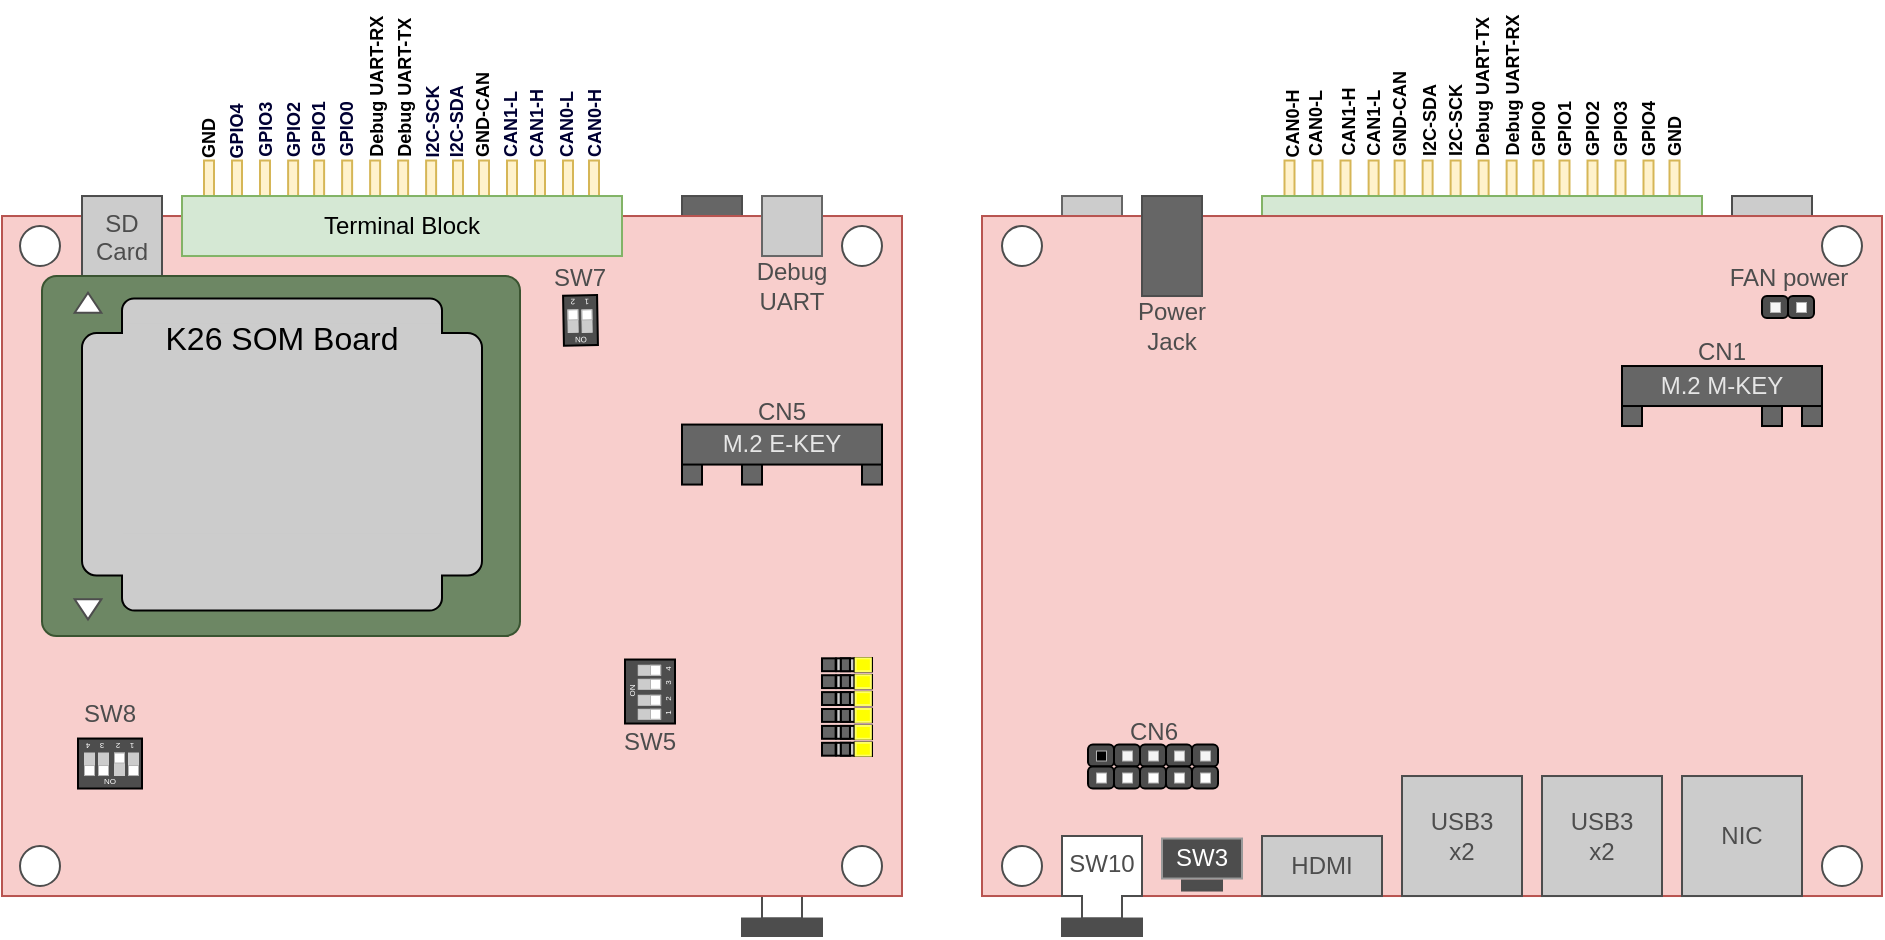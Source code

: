 <mxfile version="22.1.11" type="google">
  <diagram id="Auntro9jrCzOKTlbSB1T" name="Page-1">
    <mxGraphModel grid="1" page="1" gridSize="10" guides="1" tooltips="1" connect="1" arrows="1" fold="1" pageScale="1" pageWidth="850" pageHeight="1100" math="0" shadow="0">
      <root>
        <mxCell id="0" />
        <mxCell id="1" parent="0" />
        <mxCell id="RBWeou6Ohkpq0n6bIXao-404" value="" style="rounded=0;whiteSpace=wrap;html=1;strokeColor=#d6b656;fillColor=#fff2cc;" vertex="1" parent="1">
          <mxGeometry x="111.25" y="922.26" width="5" height="33.75" as="geometry" />
        </mxCell>
        <mxCell id="RBWeou6Ohkpq0n6bIXao-405" value="" style="rounded=0;whiteSpace=wrap;html=1;strokeColor=#d6b656;fillColor=#fff2cc;" vertex="1" parent="1">
          <mxGeometry x="125.25" y="922.26" width="5" height="33.75" as="geometry" />
        </mxCell>
        <mxCell id="RBWeou6Ohkpq0n6bIXao-406" value="" style="rounded=0;whiteSpace=wrap;html=1;strokeColor=#d6b656;fillColor=#fff2cc;" vertex="1" parent="1">
          <mxGeometry x="139.25" y="922.26" width="5" height="33.75" as="geometry" />
        </mxCell>
        <mxCell id="RBWeou6Ohkpq0n6bIXao-407" value="" style="rounded=0;whiteSpace=wrap;html=1;strokeColor=#d6b656;fillColor=#fff2cc;" vertex="1" parent="1">
          <mxGeometry x="153.31" y="922.26" width="5" height="33.75" as="geometry" />
        </mxCell>
        <mxCell id="RBWeou6Ohkpq0n6bIXao-408" value="" style="rounded=0;whiteSpace=wrap;html=1;strokeColor=#d6b656;fillColor=#fff2cc;" vertex="1" parent="1">
          <mxGeometry x="166.31" y="922.26" width="5" height="33.75" as="geometry" />
        </mxCell>
        <mxCell id="RBWeou6Ohkpq0n6bIXao-409" value="" style="rounded=0;whiteSpace=wrap;html=1;strokeColor=#d6b656;fillColor=#fff2cc;" vertex="1" parent="1">
          <mxGeometry x="180.31" y="922.26" width="5" height="33.75" as="geometry" />
        </mxCell>
        <mxCell id="RBWeou6Ohkpq0n6bIXao-410" value="" style="rounded=0;whiteSpace=wrap;html=1;strokeColor=#d6b656;fillColor=#fff2cc;" vertex="1" parent="1">
          <mxGeometry x="194.31" y="922.26" width="5" height="33.75" as="geometry" />
        </mxCell>
        <mxCell id="RBWeou6Ohkpq0n6bIXao-411" value="" style="rounded=0;whiteSpace=wrap;html=1;strokeColor=#d6b656;fillColor=#fff2cc;" vertex="1" parent="1">
          <mxGeometry x="208.31" y="922.26" width="5" height="33.75" as="geometry" />
        </mxCell>
        <mxCell id="RBWeou6Ohkpq0n6bIXao-412" value="" style="rounded=0;whiteSpace=wrap;html=1;strokeColor=#d6b656;fillColor=#fff2cc;" vertex="1" parent="1">
          <mxGeometry x="222.31" y="922.26" width="5" height="33.75" as="geometry" />
        </mxCell>
        <mxCell id="RBWeou6Ohkpq0n6bIXao-413" value="" style="rounded=0;whiteSpace=wrap;html=1;strokeColor=#d6b656;fillColor=#fff2cc;" vertex="1" parent="1">
          <mxGeometry x="235.75" y="922.26" width="5" height="33.75" as="geometry" />
        </mxCell>
        <mxCell id="RBWeou6Ohkpq0n6bIXao-414" value="" style="rounded=0;whiteSpace=wrap;html=1;strokeColor=#d6b656;fillColor=#fff2cc;" vertex="1" parent="1">
          <mxGeometry x="248.75" y="922.26" width="5" height="33.75" as="geometry" />
        </mxCell>
        <mxCell id="RBWeou6Ohkpq0n6bIXao-415" value="" style="rounded=0;whiteSpace=wrap;html=1;strokeColor=#d6b656;fillColor=#fff2cc;" vertex="1" parent="1">
          <mxGeometry x="262.75" y="922.26" width="5" height="33.75" as="geometry" />
        </mxCell>
        <mxCell id="RBWeou6Ohkpq0n6bIXao-416" value="" style="rounded=0;whiteSpace=wrap;html=1;strokeColor=#d6b656;fillColor=#fff2cc;" vertex="1" parent="1">
          <mxGeometry x="276.75" y="922.26" width="5" height="33.75" as="geometry" />
        </mxCell>
        <mxCell id="RBWeou6Ohkpq0n6bIXao-417" value="" style="rounded=0;whiteSpace=wrap;html=1;strokeColor=#d6b656;fillColor=#fff2cc;" vertex="1" parent="1">
          <mxGeometry x="290.75" y="922.26" width="5" height="33.75" as="geometry" />
        </mxCell>
        <mxCell id="RBWeou6Ohkpq0n6bIXao-418" value="" style="rounded=0;whiteSpace=wrap;html=1;strokeColor=#d6b656;fillColor=#fff2cc;" vertex="1" parent="1">
          <mxGeometry x="303.75" y="922.26" width="5" height="33.75" as="geometry" />
        </mxCell>
        <mxCell id="RBWeou6Ohkpq0n6bIXao-419" value="" style="rounded=0;whiteSpace=wrap;html=1;verticalAlign=top;strokeColor=#4D4D4D;fontColor=#4D4D4D;fillColor=#CCCCCC;" vertex="1" parent="1">
          <mxGeometry x="335" y="940.01" width="40" height="50" as="geometry" />
        </mxCell>
        <mxCell id="RBWeou6Ohkpq0n6bIXao-420" value="" style="rounded=0;whiteSpace=wrap;html=1;strokeColor=#666666;fontColor=#333333;fillColor=#CCCCCC;" vertex="1" parent="1">
          <mxGeometry y="940.01" width="30" height="30" as="geometry" />
        </mxCell>
        <mxCell id="RBWeou6Ohkpq0n6bIXao-421" value="" style="rounded=0;whiteSpace=wrap;html=1;strokeColor=#82b366;fillColor=#d5e8d4;" vertex="1" parent="1">
          <mxGeometry x="100" y="940.01" width="220" height="30" as="geometry" />
        </mxCell>
        <mxCell id="RBWeou6Ohkpq0n6bIXao-422" value="" style="rounded=0;whiteSpace=wrap;html=1;strokeColor=#b85450;fillColor=#f8cecc;" vertex="1" parent="1">
          <mxGeometry x="-40" y="950.01" width="450" height="340" as="geometry" />
        </mxCell>
        <mxCell id="RBWeou6Ohkpq0n6bIXao-423" value="" style="ellipse;whiteSpace=wrap;html=1;aspect=fixed;strokeColor=#4D4D4D;fontColor=#4D4D4D;" vertex="1" parent="1">
          <mxGeometry x="-30" y="955.01" width="20" height="20" as="geometry" />
        </mxCell>
        <mxCell id="RBWeou6Ohkpq0n6bIXao-424" value="" style="ellipse;whiteSpace=wrap;html=1;aspect=fixed;strokeColor=#4D4D4D;fontColor=#4D4D4D;" vertex="1" parent="1">
          <mxGeometry x="-30" y="1265.01" width="20" height="20" as="geometry" />
        </mxCell>
        <mxCell id="RBWeou6Ohkpq0n6bIXao-425" value="" style="ellipse;whiteSpace=wrap;html=1;aspect=fixed;strokeColor=#4D4D4D;fontColor=#4D4D4D;" vertex="1" parent="1">
          <mxGeometry x="380" y="1265.01" width="20" height="20" as="geometry" />
        </mxCell>
        <mxCell id="RBWeou6Ohkpq0n6bIXao-426" value="" style="ellipse;whiteSpace=wrap;html=1;aspect=fixed;strokeColor=#4D4D4D;fontColor=#4D4D4D;" vertex="1" parent="1">
          <mxGeometry x="380" y="955.01" width="20" height="20" as="geometry" />
        </mxCell>
        <mxCell id="RBWeou6Ohkpq0n6bIXao-427" value="" style="rounded=0;whiteSpace=wrap;html=1;strokeColor=#000000;fontColor=#4D4D4D;fillColor=#666666;" vertex="1" parent="1">
          <mxGeometry x="350" y="1035.01" width="10" height="20" as="geometry" />
        </mxCell>
        <mxCell id="RBWeou6Ohkpq0n6bIXao-428" value="" style="rounded=0;whiteSpace=wrap;html=1;strokeColor=#000000;fontColor=#4D4D4D;fillColor=#666666;" vertex="1" parent="1">
          <mxGeometry x="280" y="1035.01" width="10" height="20" as="geometry" />
        </mxCell>
        <mxCell id="RBWeou6Ohkpq0n6bIXao-429" value="" style="rounded=0;whiteSpace=wrap;html=1;strokeColor=#000000;fontColor=#4D4D4D;fillColor=#666666;" vertex="1" parent="1">
          <mxGeometry x="370" y="1035.01" width="10" height="20" as="geometry" />
        </mxCell>
        <mxCell id="RBWeou6Ohkpq0n6bIXao-430" value="&lt;span&gt;&lt;font color=&quot;#e6e6e6&quot;&gt;M.2 M-KEY&lt;/font&gt;&lt;/span&gt;" style="rounded=0;whiteSpace=wrap;html=1;strokeColor=#000000;fontColor=#4D4D4D;fillColor=#666666;" vertex="1" parent="1">
          <mxGeometry x="280" y="1025.01" width="100" height="20" as="geometry" />
        </mxCell>
        <mxCell id="RBWeou6Ohkpq0n6bIXao-431" value="NIC" style="rounded=0;whiteSpace=wrap;html=1;strokeColor=#4D4D4D;fontColor=#4D4D4D;fillColor=#CCCCCC;" vertex="1" parent="1">
          <mxGeometry x="310" y="1230.01" width="60" height="60" as="geometry" />
        </mxCell>
        <mxCell id="RBWeou6Ohkpq0n6bIXao-432" value="&lt;div&gt;USB3&lt;/div&gt;x2" style="rounded=0;whiteSpace=wrap;html=1;strokeColor=#4D4D4D;fontColor=#4D4D4D;fillColor=#CCCCCC;" vertex="1" parent="1">
          <mxGeometry x="170" y="1230.01" width="60" height="60" as="geometry" />
        </mxCell>
        <mxCell id="RBWeou6Ohkpq0n6bIXao-433" value="&lt;div&gt;USB3&lt;/div&gt;&lt;div&gt;x2&lt;br&gt;&lt;/div&gt;" style="rounded=0;whiteSpace=wrap;html=1;strokeColor=#4D4D4D;fontColor=#4D4D4D;fillColor=#CCCCCC;" vertex="1" parent="1">
          <mxGeometry x="240" y="1230.01" width="60" height="60" as="geometry" />
        </mxCell>
        <mxCell id="RBWeou6Ohkpq0n6bIXao-434" value="HDMI" style="rounded=0;whiteSpace=wrap;html=1;strokeColor=#4D4D4D;fontColor=#4D4D4D;fillColor=#CCCCCC;" vertex="1" parent="1">
          <mxGeometry x="100" y="1260.01" width="60" height="30" as="geometry" />
        </mxCell>
        <mxCell id="RBWeou6Ohkpq0n6bIXao-435" value="&lt;font color=&quot;#ffffff&quot;&gt;SW3&lt;/font&gt;" style="rounded=0;whiteSpace=wrap;html=1;strokeColor=#999999;fontColor=#4D4D4D;fillColor=#4D4D4D;" vertex="1" parent="1">
          <mxGeometry x="50" y="1261.26" width="40" height="20" as="geometry" />
        </mxCell>
        <mxCell id="RBWeou6Ohkpq0n6bIXao-436" value="" style="rounded=0;whiteSpace=wrap;html=1;strokeColor=#4D4D4D;fontColor=#4D4D4D;fillColor=#666666;" vertex="1" parent="1">
          <mxGeometry x="40" y="940.01" width="30" height="50" as="geometry" />
        </mxCell>
        <mxCell id="RBWeou6Ohkpq0n6bIXao-437" value="SW10" style="shape=tee;whiteSpace=wrap;html=1;dx=20;dy=30;verticalAlign=top;strokeColor=#4D4D4D;fontColor=#4D4D4D;" vertex="1" parent="1">
          <mxGeometry y="1260.01" width="40" height="41.25" as="geometry" />
        </mxCell>
        <mxCell id="RBWeou6Ohkpq0n6bIXao-438" value="&lt;div&gt;Power&lt;/div&gt;&lt;div&gt;Jack&lt;br&gt;&lt;/div&gt;" style="text;html=1;strokeColor=none;fillColor=none;align=center;verticalAlign=middle;whiteSpace=wrap;rounded=0;fontColor=#4D4D4D;" vertex="1" parent="1">
          <mxGeometry x="25" y="990.01" width="60" height="30" as="geometry" />
        </mxCell>
        <mxCell id="RBWeou6Ohkpq0n6bIXao-439" value="" style="rounded=0;whiteSpace=wrap;html=1;strokeColor=#4D4D4D;fontColor=#4D4D4D;fillColor=#4D4D4D;" vertex="1" parent="1">
          <mxGeometry x="60" y="1282.26" width="20" height="5" as="geometry" />
        </mxCell>
        <mxCell id="RBWeou6Ohkpq0n6bIXao-440" value="" style="group" connectable="0" vertex="1" parent="1">
          <mxGeometry x="65" y="1214.26" width="13" height="22" as="geometry" />
        </mxCell>
        <mxCell id="RBWeou6Ohkpq0n6bIXao-441" value="" style="rounded=1;whiteSpace=wrap;html=1;labelBackgroundColor=none;fontSize=16;fontColor=#000000;strokeColor=default;strokeWidth=1;fillColor=#4D4D4D;gradientColor=none;arcSize=22;" vertex="1" parent="RBWeou6Ohkpq0n6bIXao-440">
          <mxGeometry width="13" height="11" as="geometry" />
        </mxCell>
        <mxCell id="RBWeou6Ohkpq0n6bIXao-442" value="" style="rounded=1;whiteSpace=wrap;html=1;labelBackgroundColor=none;fontSize=16;fontColor=#000000;strokeColor=default;strokeWidth=1;fillColor=#4D4D4D;gradientColor=none;arcSize=22;" vertex="1" parent="RBWeou6Ohkpq0n6bIXao-440">
          <mxGeometry y="11" width="13" height="11" as="geometry" />
        </mxCell>
        <mxCell id="RBWeou6Ohkpq0n6bIXao-443" value="" style="rounded=0;whiteSpace=wrap;html=1;labelBackgroundColor=none;fontSize=16;strokeColor=#B3B3B3;strokeWidth=0.5;fillColor=#f5f5f5;fontColor=#333333;" vertex="1" parent="RBWeou6Ohkpq0n6bIXao-440">
          <mxGeometry x="4" y="3" width="5" height="5" as="geometry" />
        </mxCell>
        <mxCell id="RBWeou6Ohkpq0n6bIXao-444" value="" style="rounded=0;whiteSpace=wrap;html=1;labelBackgroundColor=none;fontSize=16;strokeColor=#B3B3B3;strokeWidth=0.5;fillColor=#FFFFFF;" vertex="1" parent="RBWeou6Ohkpq0n6bIXao-440">
          <mxGeometry x="4" y="14" width="5" height="5" as="geometry" />
        </mxCell>
        <mxCell id="RBWeou6Ohkpq0n6bIXao-452" value="&lt;div style=&quot;font-size: 9px;&quot;&gt;&lt;font&gt;&lt;span&gt;GND&lt;/span&gt;&lt;/font&gt;-CAN&lt;/div&gt;" style="text;html=1;strokeColor=none;fillColor=none;align=left;verticalAlign=middle;whiteSpace=wrap;rounded=0;rotation=-90;fontColor=#000000;fontStyle=1" vertex="1" parent="1">
          <mxGeometry x="137.51" y="883.04" width="62.97" height="15" as="geometry" />
        </mxCell>
        <mxCell id="RBWeou6Ohkpq0n6bIXao-453" value="&lt;div style=&quot;font-size: 9px;&quot;&gt;&lt;font color=&quot;#000000&quot; style=&quot;font-size: 9px;&quot;&gt;&lt;b&gt;GND&lt;/b&gt;&lt;/font&gt;&lt;/div&gt;" style="text;html=1;strokeColor=none;fillColor=none;align=left;verticalAlign=middle;whiteSpace=wrap;rounded=0;rotation=-90;fontColor=#4D4D4D;" vertex="1" parent="1">
          <mxGeometry x="294.93" y="902.98" width="22.63" height="15" as="geometry" />
        </mxCell>
        <mxCell id="RBWeou6Ohkpq0n6bIXao-454" value="&lt;div style=&quot;font-size: 9px;&quot;&gt;&lt;b style=&quot;&quot;&gt;&lt;font color=&quot;#000000&quot;&gt;GPIO4&lt;/font&gt;&lt;/b&gt;&lt;br&gt;&lt;/div&gt;" style="text;html=1;strokeColor=none;fillColor=none;align=left;verticalAlign=middle;whiteSpace=wrap;rounded=0;rotation=-90;fontColor=#4D4D4D;" vertex="1" parent="1">
          <mxGeometry x="281.93" y="902.98" width="22.63" height="15" as="geometry" />
        </mxCell>
        <mxCell id="RBWeou6Ohkpq0n6bIXao-455" value="&lt;div style=&quot;font-size: 9px;&quot;&gt;&lt;b style=&quot;&quot;&gt;&lt;font color=&quot;#000000&quot;&gt;GPIO3&lt;/font&gt;&lt;/b&gt;&lt;br&gt;&lt;/div&gt;" style="text;html=1;strokeColor=none;fillColor=none;align=left;verticalAlign=middle;whiteSpace=wrap;rounded=0;rotation=-90;fontColor=#4D4D4D;" vertex="1" parent="1">
          <mxGeometry x="267.93" y="902.98" width="22.63" height="15" as="geometry" />
        </mxCell>
        <mxCell id="RBWeou6Ohkpq0n6bIXao-456" value="&lt;div style=&quot;font-size: 9px;&quot;&gt;&lt;b style=&quot;&quot;&gt;&lt;font color=&quot;#000000&quot;&gt;GPIO2&lt;/font&gt;&lt;/b&gt;&lt;/div&gt;" style="text;html=1;strokeColor=none;fillColor=none;align=left;verticalAlign=middle;whiteSpace=wrap;rounded=0;rotation=-90;fontColor=#4D4D4D;" vertex="1" parent="1">
          <mxGeometry x="253.93" y="902.98" width="22.63" height="15" as="geometry" />
        </mxCell>
        <mxCell id="RBWeou6Ohkpq0n6bIXao-457" value="&lt;div style=&quot;font-size: 9px;&quot;&gt;&lt;b style=&quot;&quot;&gt;&lt;font color=&quot;#000000&quot;&gt;GPIO1&lt;/font&gt;&lt;/b&gt;&lt;/div&gt;" style="text;html=1;strokeColor=none;fillColor=none;align=left;verticalAlign=middle;whiteSpace=wrap;rounded=0;rotation=-90;fontColor=#4D4D4D;" vertex="1" parent="1">
          <mxGeometry x="239.94" y="902.98" width="22.63" height="15" as="geometry" />
        </mxCell>
        <mxCell id="RBWeou6Ohkpq0n6bIXao-458" value="&lt;div style=&quot;font-size: 9px;&quot;&gt;&lt;b style=&quot;&quot;&gt;&lt;font color=&quot;#000000&quot;&gt;GPIO0&lt;/font&gt;&lt;/b&gt;&lt;/div&gt;" style="text;html=1;strokeColor=none;fillColor=none;align=left;verticalAlign=middle;whiteSpace=wrap;rounded=0;rotation=-90;fontColor=#4D4D4D;" vertex="1" parent="1">
          <mxGeometry x="226.93" y="902.98" width="22.63" height="15" as="geometry" />
        </mxCell>
        <mxCell id="RBWeou6Ohkpq0n6bIXao-459" value="&lt;div style=&quot;font-size: 9px;&quot;&gt;&lt;font color=&quot;#000000&quot;&gt;&lt;b&gt;Debug UART-RX&lt;/b&gt;&lt;/font&gt;&lt;br&gt;&lt;/div&gt;" style="text;html=1;strokeColor=none;fillColor=none;align=left;verticalAlign=middle;whiteSpace=wrap;rounded=0;rotation=-90;fontColor=#4D4D4D;" vertex="1" parent="1">
          <mxGeometry x="185.78" y="874.55" width="78.94" height="15" as="geometry" />
        </mxCell>
        <mxCell id="RBWeou6Ohkpq0n6bIXao-460" value="&lt;div style=&quot;font-size: 9px;&quot;&gt;&lt;font color=&quot;#000000&quot;&gt;&lt;b&gt;Debug UART-&lt;span style=&quot;background-color: initial;&quot;&gt;TX&lt;/span&gt;&lt;/b&gt;&lt;/font&gt;&lt;/div&gt;" style="text;html=1;strokeColor=none;fillColor=none;align=left;verticalAlign=middle;whiteSpace=wrap;rounded=0;rotation=-90;fontColor=#4D4D4D;" vertex="1" parent="1">
          <mxGeometry x="174.49" y="878.55" width="71.51" height="15" as="geometry" />
        </mxCell>
        <mxCell id="RBWeou6Ohkpq0n6bIXao-461" value="&lt;div style=&quot;font-size: 9px;&quot;&gt;&lt;div&gt;&lt;b style=&quot;&quot;&gt;&lt;font color=&quot;#000000&quot;&gt;I2C-SCK&lt;/font&gt;&lt;/b&gt;&lt;/div&gt;&lt;/div&gt;" style="text;html=1;strokeColor=none;fillColor=none;align=left;verticalAlign=middle;whiteSpace=wrap;rounded=0;rotation=-90;fontColor=#4D4D4D;" vertex="1" parent="1">
          <mxGeometry x="175" y="892.55" width="43.94" height="15" as="geometry" />
        </mxCell>
        <mxCell id="RBWeou6Ohkpq0n6bIXao-462" value="&lt;div style=&quot;font-size: 9px;&quot;&gt;&lt;b style=&quot;&quot;&gt;&lt;font color=&quot;#000000&quot;&gt;I2C-SDA&lt;/font&gt;&lt;/b&gt;&lt;br&gt;&lt;/div&gt;" style="text;html=1;strokeColor=none;fillColor=none;align=left;verticalAlign=middle;whiteSpace=wrap;rounded=0;rotation=-90;fontColor=#4D4D4D;" vertex="1" parent="1">
          <mxGeometry x="162.03" y="892.55" width="43.94" height="15" as="geometry" />
        </mxCell>
        <mxCell id="RBWeou6Ohkpq0n6bIXao-463" value="&lt;div style=&quot;font-size: 9px;&quot;&gt;&lt;div&gt;&lt;b style=&quot;&quot;&gt;&lt;font color=&quot;#000000&quot;&gt;CAN1-L&lt;/font&gt;&lt;/b&gt;&lt;/div&gt;&lt;/div&gt;" style="text;html=1;strokeColor=none;fillColor=none;align=left;verticalAlign=middle;whiteSpace=wrap;rounded=0;rotation=-90;fontColor=#4D4D4D;" vertex="1" parent="1">
          <mxGeometry x="133.84" y="892.55" width="43.94" height="15" as="geometry" />
        </mxCell>
        <mxCell id="RBWeou6Ohkpq0n6bIXao-464" value="&lt;div style=&quot;font-size: 9px;&quot;&gt;&lt;div&gt;&lt;b style=&quot;&quot;&gt;&lt;font color=&quot;#000000&quot;&gt;CAN1-H&lt;/font&gt;&lt;/b&gt;&lt;/div&gt;&lt;/div&gt;" style="text;html=1;strokeColor=none;fillColor=none;align=left;verticalAlign=middle;whiteSpace=wrap;rounded=0;rotation=-90;fontColor=#4D4D4D;" vertex="1" parent="1">
          <mxGeometry x="121.06" y="892.26" width="43.94" height="15" as="geometry" />
        </mxCell>
        <mxCell id="RBWeou6Ohkpq0n6bIXao-465" value="&lt;div style=&quot;font-size: 9px;&quot;&gt;&lt;b style=&quot;&quot;&gt;&lt;font color=&quot;#000000&quot;&gt;CAN0-L&lt;/font&gt;&lt;/b&gt;&lt;br&gt;&lt;/div&gt;" style="text;html=1;strokeColor=none;fillColor=none;align=left;verticalAlign=middle;whiteSpace=wrap;rounded=0;rotation=-90;fontColor=#4D4D4D;" vertex="1" parent="1">
          <mxGeometry x="105.03" y="892.55" width="43.94" height="15" as="geometry" />
        </mxCell>
        <mxCell id="RBWeou6Ohkpq0n6bIXao-466" value="&lt;div style=&quot;font-size: 9px;&quot;&gt;&lt;b style=&quot;&quot;&gt;&lt;font color=&quot;#000000&quot;&gt;CAN0-H&lt;/font&gt;&lt;/b&gt;&lt;br&gt;&lt;/div&gt;" style="text;html=1;strokeColor=none;fillColor=none;align=left;verticalAlign=middle;whiteSpace=wrap;rounded=0;rotation=-90;fontColor=#4D4D4D;" vertex="1" parent="1">
          <mxGeometry x="93.03" y="893.26" width="43.94" height="15" as="geometry" />
        </mxCell>
        <mxCell id="RBWeou6Ohkpq0n6bIXao-547" value="&lt;div style=&quot;font-size: 9px;&quot;&gt;&lt;font color=&quot;#000000&quot;&gt;&lt;b&gt;GND-CAN&lt;/b&gt;&lt;/font&gt;&lt;br&gt;&lt;/div&gt;" style="text;html=1;strokeColor=none;fillColor=none;align=left;verticalAlign=middle;whiteSpace=wrap;rounded=0;rotation=-90;fontColor=#4D4D4D;" vertex="1" parent="1">
          <mxGeometry x="-319.49" y="884.46" width="60.97" height="15" as="geometry" />
        </mxCell>
        <mxCell id="RBWeou6Ohkpq0n6bIXao-548" value="" style="rounded=0;whiteSpace=wrap;html=1;strokeColor=#d6b656;fillColor=#fff2cc;" vertex="1" parent="1">
          <mxGeometry x="-429" y="922.26" width="5" height="33.75" as="geometry" />
        </mxCell>
        <mxCell id="RBWeou6Ohkpq0n6bIXao-550" value="" style="rounded=0;whiteSpace=wrap;html=1;strokeColor=#d6b656;fillColor=#fff2cc;" vertex="1" parent="1">
          <mxGeometry x="-415" y="922.26" width="5" height="33.75" as="geometry" />
        </mxCell>
        <mxCell id="RBWeou6Ohkpq0n6bIXao-552" value="" style="rounded=0;whiteSpace=wrap;html=1;strokeColor=#d6b656;fillColor=#fff2cc;" vertex="1" parent="1">
          <mxGeometry x="-401" y="922.26" width="5" height="33.75" as="geometry" />
        </mxCell>
        <mxCell id="RBWeou6Ohkpq0n6bIXao-554" value="" style="rounded=0;whiteSpace=wrap;html=1;strokeColor=#d6b656;fillColor=#fff2cc;" vertex="1" parent="1">
          <mxGeometry x="-386.94" y="922.26" width="5" height="33.75" as="geometry" />
        </mxCell>
        <mxCell id="RBWeou6Ohkpq0n6bIXao-555" value="" style="rounded=0;whiteSpace=wrap;html=1;strokeColor=#d6b656;fillColor=#fff2cc;" vertex="1" parent="1">
          <mxGeometry x="-373.94" y="922.26" width="5" height="33.75" as="geometry" />
        </mxCell>
        <mxCell id="RBWeou6Ohkpq0n6bIXao-556" value="" style="rounded=0;whiteSpace=wrap;html=1;strokeColor=#d6b656;fillColor=#fff2cc;" vertex="1" parent="1">
          <mxGeometry x="-359.94" y="922.26" width="5" height="33.75" as="geometry" />
        </mxCell>
        <mxCell id="RBWeou6Ohkpq0n6bIXao-557" value="" style="rounded=0;whiteSpace=wrap;html=1;strokeColor=#d6b656;fillColor=#fff2cc;" vertex="1" parent="1">
          <mxGeometry x="-345.94" y="922.26" width="5" height="33.75" as="geometry" />
        </mxCell>
        <mxCell id="RBWeou6Ohkpq0n6bIXao-558" value="" style="rounded=0;whiteSpace=wrap;html=1;strokeColor=#d6b656;fillColor=#fff2cc;" vertex="1" parent="1">
          <mxGeometry x="-331.94" y="922.26" width="5" height="33.75" as="geometry" />
        </mxCell>
        <mxCell id="RBWeou6Ohkpq0n6bIXao-559" value="" style="rounded=0;whiteSpace=wrap;html=1;strokeColor=#d6b656;fillColor=#fff2cc;" vertex="1" parent="1">
          <mxGeometry x="-317.94" y="922.26" width="5" height="33.75" as="geometry" />
        </mxCell>
        <mxCell id="RBWeou6Ohkpq0n6bIXao-560" value="" style="rounded=0;whiteSpace=wrap;html=1;strokeColor=#d6b656;fillColor=#fff2cc;" vertex="1" parent="1">
          <mxGeometry x="-304.5" y="922.26" width="5" height="33.75" as="geometry" />
        </mxCell>
        <mxCell id="RBWeou6Ohkpq0n6bIXao-561" value="" style="rounded=0;whiteSpace=wrap;html=1;strokeColor=#d6b656;fillColor=#fff2cc;" vertex="1" parent="1">
          <mxGeometry x="-291.5" y="922.26" width="5" height="33.75" as="geometry" />
        </mxCell>
        <mxCell id="RBWeou6Ohkpq0n6bIXao-562" value="" style="rounded=0;whiteSpace=wrap;html=1;strokeColor=#d6b656;fillColor=#fff2cc;" vertex="1" parent="1">
          <mxGeometry x="-277.5" y="922.26" width="5" height="33.75" as="geometry" />
        </mxCell>
        <mxCell id="RBWeou6Ohkpq0n6bIXao-563" value="" style="rounded=0;whiteSpace=wrap;html=1;strokeColor=#d6b656;fillColor=#fff2cc;" vertex="1" parent="1">
          <mxGeometry x="-263.5" y="922.26" width="5" height="33.75" as="geometry" />
        </mxCell>
        <mxCell id="RBWeou6Ohkpq0n6bIXao-564" value="" style="rounded=0;whiteSpace=wrap;html=1;strokeColor=#d6b656;fillColor=#fff2cc;" vertex="1" parent="1">
          <mxGeometry x="-249.5" y="922.26" width="5" height="33.75" as="geometry" />
        </mxCell>
        <mxCell id="RBWeou6Ohkpq0n6bIXao-565" value="" style="rounded=0;whiteSpace=wrap;html=1;strokeColor=#d6b656;fillColor=#fff2cc;" vertex="1" parent="1">
          <mxGeometry x="-236.5" y="922.26" width="5" height="33.75" as="geometry" />
        </mxCell>
        <mxCell id="RBWeou6Ohkpq0n6bIXao-566" value="LED" style="shape=tee;whiteSpace=wrap;html=1;dx=20;dy=30;verticalAlign=top;strokeColor=#4D4D4D;fontColor=#4D4D4D;" vertex="1" parent="1">
          <mxGeometry x="-160.0" y="1260.01" width="40" height="41.25" as="geometry" />
        </mxCell>
        <mxCell id="RBWeou6Ohkpq0n6bIXao-567" value="" style="rounded=0;whiteSpace=wrap;html=1;strokeColor=#4D4D4D;fontColor=#4D4D4D;fillColor=#666666;" vertex="1" parent="1">
          <mxGeometry x="-190.0" y="940.01" width="30" height="30" as="geometry" />
        </mxCell>
        <mxCell id="RBWeou6Ohkpq0n6bIXao-568" value="" style="rounded=0;whiteSpace=wrap;html=1;strokeColor=#b85450;fillColor=#f8cecc;" vertex="1" parent="1">
          <mxGeometry x="-530" y="950.01" width="450" height="340" as="geometry" />
        </mxCell>
        <mxCell id="RBWeou6Ohkpq0n6bIXao-569" value="" style="ellipse;whiteSpace=wrap;html=1;aspect=fixed;strokeColor=#4D4D4D;fontColor=#4D4D4D;" vertex="1" parent="1">
          <mxGeometry x="-521" y="955.01" width="20" height="20" as="geometry" />
        </mxCell>
        <mxCell id="RBWeou6Ohkpq0n6bIXao-570" value="" style="ellipse;whiteSpace=wrap;html=1;aspect=fixed;strokeColor=#4D4D4D;fontColor=#4D4D4D;" vertex="1" parent="1">
          <mxGeometry x="-521" y="1265.01" width="20" height="20" as="geometry" />
        </mxCell>
        <mxCell id="RBWeou6Ohkpq0n6bIXao-571" value="" style="ellipse;whiteSpace=wrap;html=1;aspect=fixed;strokeColor=#4D4D4D;fontColor=#4D4D4D;" vertex="1" parent="1">
          <mxGeometry x="-110.0" y="1265.01" width="20" height="20" as="geometry" />
        </mxCell>
        <mxCell id="RBWeou6Ohkpq0n6bIXao-572" value="" style="ellipse;whiteSpace=wrap;html=1;aspect=fixed;strokeColor=#4D4D4D;fontColor=#4D4D4D;fillColor=default;" vertex="1" parent="1">
          <mxGeometry x="-110.0" y="955.01" width="20" height="20" as="geometry" />
        </mxCell>
        <mxCell id="RBWeou6Ohkpq0n6bIXao-573" value="Terminal Block" style="rounded=0;whiteSpace=wrap;html=1;strokeColor=#82b366;fillColor=#d5e8d4;" vertex="1" parent="1">
          <mxGeometry x="-440" y="940.01" width="220" height="30" as="geometry" />
        </mxCell>
        <mxCell id="RBWeou6Ohkpq0n6bIXao-574" value="" style="rounded=0;whiteSpace=wrap;html=1;strokeColor=#666666;fontColor=#333333;fillColor=#CCCCCC;" vertex="1" parent="1">
          <mxGeometry x="-150.0" y="940.01" width="30" height="30" as="geometry" />
        </mxCell>
        <mxCell id="RBWeou6Ohkpq0n6bIXao-575" value="" style="rounded=0;whiteSpace=wrap;html=1;strokeColor=#000000;fontColor=#4D4D4D;fillColor=#666666;" vertex="1" parent="1">
          <mxGeometry x="-160.0" y="1064.28" width="10" height="20" as="geometry" />
        </mxCell>
        <mxCell id="RBWeou6Ohkpq0n6bIXao-576" value="" style="rounded=0;whiteSpace=wrap;html=1;strokeColor=#000000;fontColor=#4D4D4D;fillColor=#666666;" vertex="1" parent="1">
          <mxGeometry x="-190.0" y="1064.28" width="10" height="20" as="geometry" />
        </mxCell>
        <mxCell id="RBWeou6Ohkpq0n6bIXao-577" value="" style="rounded=0;whiteSpace=wrap;html=1;strokeColor=#000000;fontColor=#4D4D4D;fillColor=#666666;" vertex="1" parent="1">
          <mxGeometry x="-100.0" y="1064.28" width="10" height="20" as="geometry" />
        </mxCell>
        <mxCell id="RBWeou6Ohkpq0n6bIXao-578" value="&lt;font color=&quot;#e6e6e6&quot;&gt;M.2 E-KEY&lt;/font&gt;" style="rounded=0;whiteSpace=wrap;html=1;strokeColor=#000000;fontColor=#4D4D4D;fillColor=#666666;" vertex="1" parent="1">
          <mxGeometry x="-190.0" y="1054.28" width="100" height="20" as="geometry" />
        </mxCell>
        <mxCell id="RBWeou6Ohkpq0n6bIXao-579" value="&lt;div&gt;SD&lt;/div&gt;&lt;div&gt;Card&lt;br&gt;&lt;/div&gt;" style="rounded=0;whiteSpace=wrap;html=1;verticalAlign=top;strokeColor=#4D4D4D;fontColor=#4D4D4D;fillColor=#CCCCCC;" vertex="1" parent="1">
          <mxGeometry x="-490" y="940.01" width="40" height="50" as="geometry" />
        </mxCell>
        <mxCell id="RBWeou6Ohkpq0n6bIXao-580" value="&lt;div&gt;&lt;br&gt;&lt;/div&gt;" style="rounded=1;whiteSpace=wrap;html=1;strokeColor=#3A5431;fillColor=#6d8764;fontColor=#ffffff;arcSize=4;" vertex="1" parent="1">
          <mxGeometry x="-510" y="980.01" width="239" height="180" as="geometry" />
        </mxCell>
        <mxCell id="RBWeou6Ohkpq0n6bIXao-581" value="" style="triangle;whiteSpace=wrap;html=1;rotation=90;strokeColor=#4D4D4D;fontColor=#4D4D4D;" vertex="1" parent="1">
          <mxGeometry x="-492" y="1140.01" width="10" height="13.33" as="geometry" />
        </mxCell>
        <mxCell id="RBWeou6Ohkpq0n6bIXao-582" value="" style="triangle;whiteSpace=wrap;html=1;rotation=-90;strokeColor=#4D4D4D;fontColor=#4D4D4D;" vertex="1" parent="1">
          <mxGeometry x="-492" y="986.68" width="10" height="13.33" as="geometry" />
        </mxCell>
        <mxCell id="RBWeou6Ohkpq0n6bIXao-583" value="Debug UART" style="text;html=1;strokeColor=none;fillColor=none;align=center;verticalAlign=middle;whiteSpace=wrap;rounded=0;fontColor=#4D4D4D;" vertex="1" parent="1">
          <mxGeometry x="-165.0" y="970.01" width="60" height="30" as="geometry" />
        </mxCell>
        <mxCell id="RBWeou6Ohkpq0n6bIXao-584" value="" style="group" connectable="0" vertex="1" parent="1">
          <mxGeometry x="-490" y="991.26" width="200" height="156.03" as="geometry" />
        </mxCell>
        <mxCell id="RBWeou6Ohkpq0n6bIXao-585" value="" style="rounded=1;whiteSpace=wrap;html=1;labelBackgroundColor=none;fontSize=16;fontColor=#E6E6E6;strokeColor=#000000;fillColor=#CCCCCC;arcSize=20;" vertex="1" parent="RBWeou6Ohkpq0n6bIXao-584">
          <mxGeometry x="20" width="160" height="30" as="geometry" />
        </mxCell>
        <mxCell id="RBWeou6Ohkpq0n6bIXao-586" value="" style="rounded=1;whiteSpace=wrap;html=1;labelBackgroundColor=none;fontSize=16;fontColor=#E6E6E6;strokeColor=#000000;fillColor=#CCCCCC;arcSize=21;" vertex="1" parent="RBWeou6Ohkpq0n6bIXao-584">
          <mxGeometry x="20" y="126.03" width="160" height="30" as="geometry" />
        </mxCell>
        <mxCell id="RBWeou6Ohkpq0n6bIXao-587" value="" style="rounded=1;whiteSpace=wrap;html=1;labelBackgroundColor=none;fontSize=16;fontColor=#E6E6E6;strokeColor=#000000;fillColor=#CCCCCC;arcSize=6;" vertex="1" parent="RBWeou6Ohkpq0n6bIXao-584">
          <mxGeometry y="17.28" width="200" height="121.25" as="geometry" />
        </mxCell>
        <mxCell id="RBWeou6Ohkpq0n6bIXao-588" value="" style="rounded=1;whiteSpace=wrap;html=1;labelBackgroundColor=none;fontSize=16;fontColor=#E6E6E6;strokeColor=none;fillColor=#CCCCCC;arcSize=0;gradientColor=none;" vertex="1" parent="RBWeou6Ohkpq0n6bIXao-584">
          <mxGeometry x="20.5" y="117.28" width="159" height="30" as="geometry" />
        </mxCell>
        <mxCell id="RBWeou6Ohkpq0n6bIXao-589" value="" style="rounded=1;whiteSpace=wrap;html=1;labelBackgroundColor=none;fontSize=16;fontColor=#E6E6E6;strokeColor=none;fillColor=#CCCCCC;arcSize=0;gradientColor=none;" vertex="1" parent="RBWeou6Ohkpq0n6bIXao-584">
          <mxGeometry x="20.5" y="12.28" width="159" height="30" as="geometry" />
        </mxCell>
        <mxCell id="RBWeou6Ohkpq0n6bIXao-590" value="&lt;div&gt;&lt;font color=&quot;#000000&quot;&gt;K26 SOM Board&lt;/font&gt;&lt;/div&gt;" style="text;html=1;strokeColor=none;fillColor=none;align=center;verticalAlign=middle;whiteSpace=wrap;rounded=0;labelBackgroundColor=none;fontSize=16;fontColor=#E6E6E6;" vertex="1" parent="RBWeou6Ohkpq0n6bIXao-584">
          <mxGeometry x="30" y="4.26" width="140" height="30" as="geometry" />
        </mxCell>
        <mxCell id="RBWeou6Ohkpq0n6bIXao-591" value="SW7" style="text;html=1;strokeColor=none;fillColor=none;align=center;verticalAlign=middle;whiteSpace=wrap;rounded=0;fontColor=#4D4D4D;" vertex="1" parent="1">
          <mxGeometry x="-256.5" y="971.26" width="30" height="20" as="geometry" />
        </mxCell>
        <mxCell id="RBWeou6Ohkpq0n6bIXao-600" value="SW8" style="text;html=1;strokeColor=none;fillColor=none;align=center;verticalAlign=middle;whiteSpace=wrap;rounded=0;fontColor=#4D4D4D;" vertex="1" parent="1">
          <mxGeometry x="-491" y="1188.76" width="30" height="20" as="geometry" />
        </mxCell>
        <mxCell id="RBWeou6Ohkpq0n6bIXao-601" value="SW5" style="text;html=1;strokeColor=none;fillColor=none;align=center;verticalAlign=middle;whiteSpace=wrap;rounded=0;fontColor=#4D4D4D;" vertex="1" parent="1">
          <mxGeometry x="-221.0" y="1202.51" width="30" height="20" as="geometry" />
        </mxCell>
        <mxCell id="RBWeou6Ohkpq0n6bIXao-602" value="" style="group;rotation=-180;" connectable="0" vertex="1" parent="1">
          <mxGeometry x="-492" y="1211.26" width="32.25" height="28.87" as="geometry" />
        </mxCell>
        <mxCell id="RBWeou6Ohkpq0n6bIXao-603" value="" style="rounded=0;whiteSpace=wrap;html=1;labelBackgroundColor=none;fontSize=16;fontColor=#000000;strokeColor=default;strokeWidth=1;fillColor=#4D4D4D;gradientColor=none;rotation=-180;" vertex="1" parent="RBWeou6Ohkpq0n6bIXao-602">
          <mxGeometry width="32" height="25" as="geometry" />
        </mxCell>
        <mxCell id="RBWeou6Ohkpq0n6bIXao-604" value="" style="rounded=0;whiteSpace=wrap;html=1;labelBackgroundColor=none;fontSize=16;fontColor=#000000;strokeColor=#CCCCCC;strokeWidth=0.5;fillColor=#CCCCCC;gradientColor=none;rotation=-180;" vertex="1" parent="RBWeou6Ohkpq0n6bIXao-602">
          <mxGeometry x="25" y="7" width="5" height="11.25" as="geometry" />
        </mxCell>
        <mxCell id="RBWeou6Ohkpq0n6bIXao-605" value="" style="rounded=0;whiteSpace=wrap;html=1;labelBackgroundColor=none;fontSize=16;fontColor=#000000;strokeColor=#CCCCCC;strokeWidth=0.5;fillColor=#CCCCCC;gradientColor=none;rotation=-180;" vertex="1" parent="RBWeou6Ohkpq0n6bIXao-602">
          <mxGeometry x="18" y="7" width="5" height="11.25" as="geometry" />
        </mxCell>
        <mxCell id="RBWeou6Ohkpq0n6bIXao-606" value="" style="rounded=0;whiteSpace=wrap;html=1;labelBackgroundColor=none;fontSize=16;fontColor=#000000;strokeColor=#CCCCCC;strokeWidth=0.5;fillColor=#CCCCCC;gradientColor=none;rotation=-180;" vertex="1" parent="RBWeou6Ohkpq0n6bIXao-602">
          <mxGeometry x="10" y="7" width="5" height="11.25" as="geometry" />
        </mxCell>
        <mxCell id="RBWeou6Ohkpq0n6bIXao-607" value="" style="rounded=0;whiteSpace=wrap;html=1;labelBackgroundColor=none;fontSize=16;fontColor=#000000;strokeColor=#CCCCCC;strokeWidth=0.5;fillColor=#CCCCCC;gradientColor=none;rotation=-180;" vertex="1" parent="RBWeou6Ohkpq0n6bIXao-602">
          <mxGeometry x="3" y="7" width="5" height="11.25" as="geometry" />
        </mxCell>
        <mxCell id="RBWeou6Ohkpq0n6bIXao-608" value="" style="rounded=0;whiteSpace=wrap;html=1;labelBackgroundColor=none;fontSize=16;fontColor=#000000;strokeColor=#B3B3B3;strokeWidth=0.5;fillColor=#FFFFFF;gradientColor=none;rotation=-180;" vertex="1" parent="RBWeou6Ohkpq0n6bIXao-602">
          <mxGeometry x="3" y="13.25" width="5" height="5" as="geometry" />
        </mxCell>
        <mxCell id="RBWeou6Ohkpq0n6bIXao-609" value="" style="rounded=0;whiteSpace=wrap;html=1;labelBackgroundColor=none;fontSize=16;fontColor=#000000;strokeColor=#B3B3B3;strokeWidth=0.5;fillColor=#FFFFFF;gradientColor=none;rotation=-180;" vertex="1" parent="RBWeou6Ohkpq0n6bIXao-602">
          <mxGeometry x="10" y="13.25" width="5" height="5" as="geometry" />
        </mxCell>
        <mxCell id="RBWeou6Ohkpq0n6bIXao-610" value="" style="rounded=0;whiteSpace=wrap;html=1;labelBackgroundColor=none;fontSize=16;fontColor=#000000;strokeColor=#B3B3B3;strokeWidth=0.5;fillColor=#FFFFFF;gradientColor=none;rotation=-180;" vertex="1" parent="RBWeou6Ohkpq0n6bIXao-602">
          <mxGeometry x="18" y="7" width="5" height="5" as="geometry" />
        </mxCell>
        <mxCell id="RBWeou6Ohkpq0n6bIXao-611" value="" style="rounded=0;whiteSpace=wrap;html=1;labelBackgroundColor=none;fontSize=16;fontColor=#000000;strokeColor=#B3B3B3;strokeWidth=0.5;fillColor=#FFFFFF;gradientColor=none;rotation=-180;" vertex="1" parent="RBWeou6Ohkpq0n6bIXao-602">
          <mxGeometry x="25" y="13.25" width="5" height="5" as="geometry" />
        </mxCell>
        <mxCell id="RBWeou6Ohkpq0n6bIXao-612" value="&lt;span style=&quot;font-size: 4px;&quot;&gt;&lt;font color=&quot;#ffffff&quot;&gt;1&lt;/font&gt;&lt;/span&gt;" style="text;html=1;strokeColor=none;fillColor=none;align=center;verticalAlign=middle;whiteSpace=wrap;rounded=0;labelBackgroundColor=none;fontSize=10;fontColor=#000000;rotation=-180;" vertex="1" parent="RBWeou6Ohkpq0n6bIXao-602">
          <mxGeometry x="22" y="1" width="10" height="10" as="geometry" />
        </mxCell>
        <mxCell id="RBWeou6Ohkpq0n6bIXao-613" value="&lt;span style=&quot;font-size: 4px;&quot;&gt;&lt;font color=&quot;#ffffff&quot;&gt;2&lt;/font&gt;&lt;/span&gt;" style="text;html=1;strokeColor=none;fillColor=none;align=center;verticalAlign=middle;whiteSpace=wrap;rounded=0;labelBackgroundColor=none;fontSize=10;fontColor=#000000;rotation=-180;" vertex="1" parent="RBWeou6Ohkpq0n6bIXao-602">
          <mxGeometry x="15" y="1" width="10" height="10" as="geometry" />
        </mxCell>
        <mxCell id="RBWeou6Ohkpq0n6bIXao-614" value="&lt;span style=&quot;font-size: 4px;&quot;&gt;&lt;font color=&quot;#ffffff&quot;&gt;3&lt;/font&gt;&lt;/span&gt;" style="text;html=1;strokeColor=none;fillColor=none;align=center;verticalAlign=middle;whiteSpace=wrap;rounded=0;labelBackgroundColor=none;fontSize=10;fontColor=#000000;rotation=-180;" vertex="1" parent="RBWeou6Ohkpq0n6bIXao-602">
          <mxGeometry x="7" y="1" width="10" height="10" as="geometry" />
        </mxCell>
        <mxCell id="RBWeou6Ohkpq0n6bIXao-615" value="&lt;span style=&quot;font-size: 4px;&quot;&gt;&lt;font color=&quot;#ffffff&quot;&gt;4&lt;/font&gt;&lt;/span&gt;" style="text;html=1;strokeColor=none;fillColor=none;align=center;verticalAlign=middle;whiteSpace=wrap;rounded=0;labelBackgroundColor=none;fontSize=10;fontColor=#000000;rotation=-180;" vertex="1" parent="RBWeou6Ohkpq0n6bIXao-602">
          <mxGeometry y="1" width="10" height="10" as="geometry" />
        </mxCell>
        <mxCell id="RBWeou6Ohkpq0n6bIXao-616" value="&lt;font color=&quot;#ffffff&quot;&gt;&lt;span style=&quot;font-size: 4px;&quot;&gt;ON&lt;/span&gt;&lt;/font&gt;" style="text;html=1;strokeColor=none;fillColor=none;align=center;verticalAlign=middle;whiteSpace=wrap;rounded=0;labelBackgroundColor=none;fontSize=10;fontColor=#000000;rotation=-180;" vertex="1" parent="RBWeou6Ohkpq0n6bIXao-602">
          <mxGeometry x="11" y="19" width="10" height="10" as="geometry" />
        </mxCell>
        <mxCell id="RBWeou6Ohkpq0n6bIXao-617" value="" style="group;rotation=-90;" connectable="0" vertex="1" parent="1">
          <mxGeometry x="-224.0" y="1173.26" width="32.25" height="28.87" as="geometry" />
        </mxCell>
        <mxCell id="RBWeou6Ohkpq0n6bIXao-618" value="" style="rounded=0;whiteSpace=wrap;html=1;labelBackgroundColor=none;fontSize=16;fontColor=#000000;strokeColor=default;strokeWidth=1;fillColor=#4D4D4D;gradientColor=none;rotation=-90;" vertex="1" parent="RBWeou6Ohkpq0n6bIXao-617">
          <mxGeometry x="2" y="2" width="32" height="25" as="geometry" />
        </mxCell>
        <mxCell id="RBWeou6Ohkpq0n6bIXao-619" value="" style="rounded=0;whiteSpace=wrap;html=1;labelBackgroundColor=none;fontSize=16;fontColor=#000000;strokeColor=#CCCCCC;strokeWidth=0.5;fillColor=#CCCCCC;gradientColor=none;rotation=-90;" vertex="1" parent="RBWeou6Ohkpq0n6bIXao-617">
          <mxGeometry x="15" y="20" width="5" height="11.25" as="geometry" />
        </mxCell>
        <mxCell id="RBWeou6Ohkpq0n6bIXao-620" value="" style="rounded=0;whiteSpace=wrap;html=1;labelBackgroundColor=none;fontSize=16;fontColor=#000000;strokeColor=#CCCCCC;strokeWidth=0.5;fillColor=#CCCCCC;gradientColor=none;rotation=-90;" vertex="1" parent="RBWeou6Ohkpq0n6bIXao-617">
          <mxGeometry x="15" y="13" width="5" height="11.25" as="geometry" />
        </mxCell>
        <mxCell id="RBWeou6Ohkpq0n6bIXao-621" value="" style="rounded=0;whiteSpace=wrap;html=1;labelBackgroundColor=none;fontSize=16;fontColor=#000000;strokeColor=#CCCCCC;strokeWidth=0.5;fillColor=#CCCCCC;gradientColor=none;rotation=-90;" vertex="1" parent="RBWeou6Ohkpq0n6bIXao-617">
          <mxGeometry x="15" y="5" width="5" height="11.25" as="geometry" />
        </mxCell>
        <mxCell id="RBWeou6Ohkpq0n6bIXao-622" value="" style="rounded=0;whiteSpace=wrap;html=1;labelBackgroundColor=none;fontSize=16;fontColor=#000000;strokeColor=#CCCCCC;strokeWidth=0.5;fillColor=#CCCCCC;gradientColor=none;rotation=-90;" vertex="1" parent="RBWeou6Ohkpq0n6bIXao-617">
          <mxGeometry x="15" y="-2" width="5" height="11.25" as="geometry" />
        </mxCell>
        <mxCell id="RBWeou6Ohkpq0n6bIXao-623" value="" style="rounded=0;whiteSpace=wrap;html=1;labelBackgroundColor=none;fontSize=16;fontColor=#000000;strokeColor=#B3B3B3;strokeWidth=0.5;fillColor=#FFFFFF;gradientColor=none;rotation=-90;" vertex="1" parent="RBWeou6Ohkpq0n6bIXao-617">
          <mxGeometry x="18" y="1.13" width="5" height="5" as="geometry" />
        </mxCell>
        <mxCell id="RBWeou6Ohkpq0n6bIXao-624" value="" style="rounded=0;whiteSpace=wrap;html=1;labelBackgroundColor=none;fontSize=16;fontColor=#000000;strokeColor=#B3B3B3;strokeWidth=0.5;fillColor=#FFFFFF;gradientColor=none;rotation=-90;" vertex="1" parent="RBWeou6Ohkpq0n6bIXao-617">
          <mxGeometry x="18" y="8.13" width="5" height="5" as="geometry" />
        </mxCell>
        <mxCell id="RBWeou6Ohkpq0n6bIXao-625" value="" style="rounded=0;whiteSpace=wrap;html=1;labelBackgroundColor=none;fontSize=16;fontColor=#000000;strokeColor=#B3B3B3;strokeWidth=0.5;fillColor=#FFFFFF;gradientColor=none;rotation=-90;" vertex="1" parent="RBWeou6Ohkpq0n6bIXao-617">
          <mxGeometry x="18" y="16.13" width="5" height="5" as="geometry" />
        </mxCell>
        <mxCell id="RBWeou6Ohkpq0n6bIXao-626" value="" style="rounded=0;whiteSpace=wrap;html=1;labelBackgroundColor=none;fontSize=16;fontColor=#000000;strokeColor=#B3B3B3;strokeWidth=0.5;fillColor=#FFFFFF;gradientColor=none;rotation=-90;" vertex="1" parent="RBWeou6Ohkpq0n6bIXao-617">
          <mxGeometry x="18" y="23.12" width="5" height="5" as="geometry" />
        </mxCell>
        <mxCell id="RBWeou6Ohkpq0n6bIXao-627" value="&lt;span style=&quot;font-size: 4px;&quot;&gt;&lt;font color=&quot;#ffffff&quot;&gt;1&lt;/font&gt;&lt;/span&gt;" style="text;html=1;strokeColor=none;fillColor=none;align=center;verticalAlign=middle;whiteSpace=wrap;rounded=0;labelBackgroundColor=none;fontSize=10;fontColor=#000000;rotation=-90;" vertex="1" parent="RBWeou6Ohkpq0n6bIXao-617">
          <mxGeometry x="20" y="20" width="10" height="10" as="geometry" />
        </mxCell>
        <mxCell id="RBWeou6Ohkpq0n6bIXao-628" value="&lt;span style=&quot;font-size: 4px;&quot;&gt;&lt;font color=&quot;#ffffff&quot;&gt;2&lt;/font&gt;&lt;/span&gt;" style="text;html=1;strokeColor=none;fillColor=none;align=center;verticalAlign=middle;whiteSpace=wrap;rounded=0;labelBackgroundColor=none;fontSize=10;fontColor=#000000;rotation=-90;" vertex="1" parent="RBWeou6Ohkpq0n6bIXao-617">
          <mxGeometry x="20" y="13" width="10" height="10" as="geometry" />
        </mxCell>
        <mxCell id="RBWeou6Ohkpq0n6bIXao-629" value="&lt;span style=&quot;font-size: 4px;&quot;&gt;&lt;font color=&quot;#ffffff&quot;&gt;3&lt;/font&gt;&lt;/span&gt;" style="text;html=1;strokeColor=none;fillColor=none;align=center;verticalAlign=middle;whiteSpace=wrap;rounded=0;labelBackgroundColor=none;fontSize=10;fontColor=#000000;rotation=-90;" vertex="1" parent="RBWeou6Ohkpq0n6bIXao-617">
          <mxGeometry x="20" y="5" width="10" height="10" as="geometry" />
        </mxCell>
        <mxCell id="RBWeou6Ohkpq0n6bIXao-630" value="&lt;span style=&quot;font-size: 4px;&quot;&gt;&lt;font color=&quot;#ffffff&quot;&gt;4&lt;/font&gt;&lt;/span&gt;" style="text;html=1;strokeColor=none;fillColor=none;align=center;verticalAlign=middle;whiteSpace=wrap;rounded=0;labelBackgroundColor=none;fontSize=10;fontColor=#000000;rotation=-90;" vertex="1" parent="RBWeou6Ohkpq0n6bIXao-617">
          <mxGeometry x="20" y="-2" width="10" height="10" as="geometry" />
        </mxCell>
        <mxCell id="RBWeou6Ohkpq0n6bIXao-631" value="&lt;font color=&quot;#ffffff&quot;&gt;&lt;span style=&quot;font-size: 4px;&quot;&gt;ON&lt;/span&gt;&lt;/font&gt;" style="text;html=1;strokeColor=none;fillColor=none;align=center;verticalAlign=middle;whiteSpace=wrap;rounded=0;labelBackgroundColor=none;fontSize=10;fontColor=#000000;rotation=-90;" vertex="1" parent="RBWeou6Ohkpq0n6bIXao-617">
          <mxGeometry x="2" y="9" width="10" height="10" as="geometry" />
        </mxCell>
        <mxCell id="RBWeou6Ohkpq0n6bIXao-632" value="" style="group;rotation=-181;" connectable="0" vertex="1" parent="1">
          <mxGeometry x="-249.25" y="989.68" width="17.5" height="30" as="geometry" />
        </mxCell>
        <mxCell id="RBWeou6Ohkpq0n6bIXao-633" value="" style="rounded=0;whiteSpace=wrap;html=1;labelBackgroundColor=none;fontSize=16;fontColor=#000000;strokeColor=default;strokeWidth=1;fillColor=#4D4D4D;gradientColor=none;rotation=-181;" vertex="1" parent="RBWeou6Ohkpq0n6bIXao-632">
          <mxGeometry width="17" height="25" as="geometry" />
        </mxCell>
        <mxCell id="RBWeou6Ohkpq0n6bIXao-634" value="" style="rounded=0;whiteSpace=wrap;html=1;labelBackgroundColor=none;fontSize=16;fontColor=#000000;strokeColor=#CCCCCC;strokeWidth=0.5;fillColor=#CCCCCC;gradientColor=none;rotation=-181;" vertex="1" parent="RBWeou6Ohkpq0n6bIXao-632">
          <mxGeometry x="9" y="7" width="5" height="11.25" as="geometry" />
        </mxCell>
        <mxCell id="RBWeou6Ohkpq0n6bIXao-635" value="" style="rounded=0;whiteSpace=wrap;html=1;labelBackgroundColor=none;fontSize=16;fontColor=#000000;strokeColor=#CCCCCC;strokeWidth=0.5;fillColor=#CCCCCC;gradientColor=none;rotation=-181;" vertex="1" parent="RBWeou6Ohkpq0n6bIXao-632">
          <mxGeometry x="2" y="7" width="5" height="11.25" as="geometry" />
        </mxCell>
        <mxCell id="RBWeou6Ohkpq0n6bIXao-636" value="" style="rounded=0;whiteSpace=wrap;html=1;labelBackgroundColor=none;fontSize=16;fontColor=#000000;strokeColor=#B3B3B3;strokeWidth=0.5;fillColor=#FFFFFF;gradientColor=none;rotation=-181;" vertex="1" parent="RBWeou6Ohkpq0n6bIXao-632">
          <mxGeometry x="2" y="7" width="5" height="5" as="geometry" />
        </mxCell>
        <mxCell id="RBWeou6Ohkpq0n6bIXao-637" value="" style="rounded=0;whiteSpace=wrap;html=1;labelBackgroundColor=none;fontSize=16;fontColor=#000000;strokeColor=#B3B3B3;strokeWidth=0.5;fillColor=#FFFFFF;gradientColor=none;rotation=-181;" vertex="1" parent="RBWeou6Ohkpq0n6bIXao-632">
          <mxGeometry x="9" y="7" width="5" height="5" as="geometry" />
        </mxCell>
        <mxCell id="RBWeou6Ohkpq0n6bIXao-638" value="&lt;font color=&quot;#ffffff&quot;&gt;&lt;span style=&quot;font-size: 4px;&quot;&gt;ON&lt;/span&gt;&lt;/font&gt;" style="text;html=1;strokeColor=none;fillColor=none;align=center;verticalAlign=middle;whiteSpace=wrap;rounded=0;labelBackgroundColor=none;fontSize=10;fontColor=#000000;rotation=-181;" vertex="1" parent="RBWeou6Ohkpq0n6bIXao-632">
          <mxGeometry x="4" y="20" width="10" height="10" as="geometry" />
        </mxCell>
        <mxCell id="RBWeou6Ohkpq0n6bIXao-639" value="&lt;span style=&quot;font-size: 4px;&quot;&gt;&lt;font color=&quot;#ffffff&quot;&gt;1&lt;/font&gt;&lt;/span&gt;" style="text;html=1;strokeColor=none;fillColor=none;align=center;verticalAlign=middle;whiteSpace=wrap;rounded=0;labelBackgroundColor=none;fontSize=10;fontColor=#000000;rotation=-181;" vertex="1" parent="RBWeou6Ohkpq0n6bIXao-632">
          <mxGeometry x="7" y="1" width="10" height="10" as="geometry" />
        </mxCell>
        <mxCell id="RBWeou6Ohkpq0n6bIXao-640" value="&lt;span style=&quot;font-size: 4px;&quot;&gt;&lt;font color=&quot;#ffffff&quot;&gt;2&lt;/font&gt;&lt;/span&gt;" style="text;html=1;strokeColor=none;fillColor=none;align=center;verticalAlign=middle;whiteSpace=wrap;rounded=0;labelBackgroundColor=none;fontSize=10;fontColor=#000000;rotation=-181;" vertex="1" parent="RBWeou6Ohkpq0n6bIXao-632">
          <mxGeometry y="1" width="10" height="10" as="geometry" />
        </mxCell>
        <mxCell id="RBWeou6Ohkpq0n6bIXao-643" value="&lt;div style=&quot;font-size: 9px;&quot;&gt;&lt;font color=&quot;#000000&quot; style=&quot;font-size: 9px;&quot;&gt;&lt;b&gt;GND&lt;/b&gt;&lt;/font&gt;&lt;/div&gt;" style="text;html=1;strokeColor=none;fillColor=none;align=left;verticalAlign=middle;whiteSpace=wrap;rounded=0;rotation=-90;fontColor=#4D4D4D;" vertex="1" parent="1">
          <mxGeometry x="-438.07" y="903.98" width="22.63" height="15" as="geometry" />
        </mxCell>
        <mxCell id="RBWeou6Ohkpq0n6bIXao-644" value="&lt;div style=&quot;font-size: 9px&quot;&gt;&lt;b&gt;&lt;font color=&quot;#000033&quot;&gt;GPIO4&lt;/font&gt;&lt;/b&gt;&lt;br&gt;&lt;/div&gt;" style="text;html=1;strokeColor=none;fillColor=none;align=left;verticalAlign=middle;whiteSpace=wrap;rounded=0;rotation=-90;fontColor=#4D4D4D;" vertex="1" parent="1">
          <mxGeometry x="-423.88" y="903.98" width="22.63" height="15" as="geometry" />
        </mxCell>
        <mxCell id="RBWeou6Ohkpq0n6bIXao-645" value="&lt;div style=&quot;font-size: 9px&quot;&gt;&lt;b&gt;&lt;font color=&quot;#000033&quot;&gt;GPIO3&lt;/font&gt;&lt;/b&gt;&lt;br&gt;&lt;/div&gt;" style="text;html=1;strokeColor=none;fillColor=none;align=left;verticalAlign=middle;whiteSpace=wrap;rounded=0;rotation=-90;fontColor=#4D4D4D;" vertex="1" parent="1">
          <mxGeometry x="-409.76" y="903.98" width="22.63" height="15" as="geometry" />
        </mxCell>
        <mxCell id="RBWeou6Ohkpq0n6bIXao-646" value="&lt;div style=&quot;font-size: 9px&quot;&gt;&lt;b&gt;&lt;font color=&quot;#000033&quot;&gt;GPIO2&lt;/font&gt;&lt;/b&gt;&lt;/div&gt;" style="text;html=1;strokeColor=none;fillColor=none;align=left;verticalAlign=middle;whiteSpace=wrap;rounded=0;rotation=-90;fontColor=#4D4D4D;" vertex="1" parent="1">
          <mxGeometry x="-395.63" y="903.98" width="22.63" height="15" as="geometry" />
        </mxCell>
        <mxCell id="RBWeou6Ohkpq0n6bIXao-647" value="&lt;div style=&quot;font-size: 9px&quot;&gt;&lt;b&gt;&lt;font color=&quot;#000033&quot;&gt;GPIO1&lt;/font&gt;&lt;/b&gt;&lt;/div&gt;" style="text;html=1;strokeColor=none;fillColor=none;align=left;verticalAlign=middle;whiteSpace=wrap;rounded=0;rotation=-90;fontColor=#4D4D4D;" vertex="1" parent="1">
          <mxGeometry x="-382.94" y="902.98" width="22.63" height="15" as="geometry" />
        </mxCell>
        <mxCell id="RBWeou6Ohkpq0n6bIXao-648" value="&lt;div style=&quot;font-size: 9px&quot;&gt;&lt;b&gt;&lt;font color=&quot;#000033&quot;&gt;GPIO0&lt;/font&gt;&lt;/b&gt;&lt;/div&gt;" style="text;html=1;strokeColor=none;fillColor=none;align=left;verticalAlign=middle;whiteSpace=wrap;rounded=0;rotation=-90;fontColor=#4D4D4D;" vertex="1" parent="1">
          <mxGeometry x="-368.94" y="902.98" width="22.63" height="15" as="geometry" />
        </mxCell>
        <mxCell id="RBWeou6Ohkpq0n6bIXao-649" value="&lt;div style=&quot;font-size: 9px;&quot;&gt;&lt;font color=&quot;#000000&quot;&gt;&lt;b&gt;Debug UART-RX&lt;/b&gt;&lt;/font&gt;&lt;br&gt;&lt;/div&gt;" style="text;html=1;strokeColor=none;fillColor=none;align=left;verticalAlign=middle;whiteSpace=wrap;rounded=0;rotation=-90;fontColor=#4D4D4D;" vertex="1" parent="1">
          <mxGeometry x="-382.65" y="875.55" width="78.94" height="15" as="geometry" />
        </mxCell>
        <mxCell id="RBWeou6Ohkpq0n6bIXao-650" value="&lt;div style=&quot;font-size: 9px;&quot;&gt;&lt;font color=&quot;#000000&quot;&gt;&lt;b&gt;Debug UART-&lt;span style=&quot;background-color: initial;&quot;&gt;TX&lt;/span&gt;&lt;/b&gt;&lt;/font&gt;&lt;/div&gt;" style="text;html=1;strokeColor=none;fillColor=none;align=left;verticalAlign=middle;whiteSpace=wrap;rounded=0;rotation=-90;fontColor=#4D4D4D;" vertex="1" parent="1">
          <mxGeometry x="-364.94" y="879.26" width="71.51" height="15" as="geometry" />
        </mxCell>
        <mxCell id="RBWeou6Ohkpq0n6bIXao-651" value="&lt;div style=&quot;font-size: 9px&quot;&gt;&lt;div&gt;&lt;b&gt;&lt;font color=&quot;#000033&quot;&gt;I2C-SCK&lt;/font&gt;&lt;/b&gt;&lt;/div&gt;&lt;/div&gt;" style="text;html=1;strokeColor=none;fillColor=none;align=left;verticalAlign=middle;whiteSpace=wrap;rounded=0;rotation=-90;fontColor=#4D4D4D;" vertex="1" parent="1">
          <mxGeometry x="-336.94" y="893.26" width="43.94" height="15" as="geometry" />
        </mxCell>
        <mxCell id="RBWeou6Ohkpq0n6bIXao-652" value="&lt;div style=&quot;font-size: 9px&quot;&gt;&lt;b&gt;&lt;font color=&quot;#000033&quot;&gt;I2C-SDA&lt;/font&gt;&lt;/b&gt;&lt;br&gt;&lt;/div&gt;" style="text;html=1;strokeColor=none;fillColor=none;align=left;verticalAlign=middle;whiteSpace=wrap;rounded=0;rotation=-90;fontColor=#4D4D4D;" vertex="1" parent="1">
          <mxGeometry x="-324.41" y="893.55" width="43.94" height="15" as="geometry" />
        </mxCell>
        <mxCell id="RBWeou6Ohkpq0n6bIXao-653" value="&lt;div style=&quot;font-size: 9px&quot;&gt;&lt;div&gt;&lt;b&gt;&lt;font color=&quot;#000033&quot;&gt;CAN1-L&lt;/font&gt;&lt;/b&gt;&lt;/div&gt;&lt;/div&gt;" style="text;html=1;strokeColor=none;fillColor=none;align=left;verticalAlign=middle;whiteSpace=wrap;rounded=0;rotation=-90;fontColor=#4D4D4D;" vertex="1" parent="1">
          <mxGeometry x="-296.97" y="892.98" width="43.94" height="15" as="geometry" />
        </mxCell>
        <mxCell id="RBWeou6Ohkpq0n6bIXao-654" value="&lt;div style=&quot;font-size: 9px&quot;&gt;&lt;div&gt;&lt;b&gt;&lt;font color=&quot;#000033&quot;&gt;CAN1-H&lt;/font&gt;&lt;/b&gt;&lt;/div&gt;&lt;/div&gt;" style="text;html=1;strokeColor=none;fillColor=none;align=left;verticalAlign=middle;whiteSpace=wrap;rounded=0;rotation=-90;fontColor=#4D4D4D;" vertex="1" parent="1">
          <mxGeometry x="-283.88" y="892.98" width="43.94" height="15" as="geometry" />
        </mxCell>
        <mxCell id="RBWeou6Ohkpq0n6bIXao-655" value="&lt;div style=&quot;font-size: 9px&quot;&gt;&lt;b&gt;&lt;font color=&quot;#000033&quot;&gt;CAN0-L&lt;/font&gt;&lt;/b&gt;&lt;br&gt;&lt;/div&gt;" style="text;html=1;strokeColor=none;fillColor=none;align=left;verticalAlign=middle;whiteSpace=wrap;rounded=0;rotation=-90;fontColor=#4D4D4D;" vertex="1" parent="1">
          <mxGeometry x="-268.94" y="892.98" width="43.94" height="15" as="geometry" />
        </mxCell>
        <mxCell id="RBWeou6Ohkpq0n6bIXao-656" value="&lt;div style=&quot;font-size: 9px&quot;&gt;&lt;b&gt;&lt;font color=&quot;#000033&quot;&gt;CAN0-H&lt;/font&gt;&lt;/b&gt;&lt;br&gt;&lt;/div&gt;" style="text;html=1;strokeColor=none;fillColor=none;align=left;verticalAlign=middle;whiteSpace=wrap;rounded=0;rotation=-90;fontColor=#4D4D4D;" vertex="1" parent="1">
          <mxGeometry x="-254.97" y="892.98" width="43.94" height="15" as="geometry" />
        </mxCell>
        <mxCell id="ggPtCmF2vx0LdzmDwPyb-17" value="" style="group" connectable="0" vertex="1" parent="1">
          <mxGeometry x="52" y="1214.26" width="13" height="22" as="geometry" />
        </mxCell>
        <mxCell id="ggPtCmF2vx0LdzmDwPyb-18" value="" style="rounded=1;whiteSpace=wrap;html=1;labelBackgroundColor=none;fontSize=16;fontColor=#000000;strokeColor=default;strokeWidth=1;fillColor=#4D4D4D;gradientColor=none;arcSize=22;" vertex="1" parent="ggPtCmF2vx0LdzmDwPyb-17">
          <mxGeometry width="13" height="11" as="geometry" />
        </mxCell>
        <mxCell id="ggPtCmF2vx0LdzmDwPyb-19" value="" style="rounded=1;whiteSpace=wrap;html=1;labelBackgroundColor=none;fontSize=16;fontColor=#000000;strokeColor=default;strokeWidth=1;fillColor=#4D4D4D;gradientColor=none;arcSize=22;" vertex="1" parent="ggPtCmF2vx0LdzmDwPyb-17">
          <mxGeometry y="11" width="13" height="11" as="geometry" />
        </mxCell>
        <mxCell id="ggPtCmF2vx0LdzmDwPyb-20" value="" style="rounded=0;whiteSpace=wrap;html=1;labelBackgroundColor=none;fontSize=16;strokeColor=#B3B3B3;strokeWidth=0.5;fillColor=#f5f5f5;fontColor=#333333;" vertex="1" parent="ggPtCmF2vx0LdzmDwPyb-17">
          <mxGeometry x="4" y="3" width="5" height="5" as="geometry" />
        </mxCell>
        <mxCell id="ggPtCmF2vx0LdzmDwPyb-21" value="" style="rounded=0;whiteSpace=wrap;html=1;labelBackgroundColor=none;fontSize=16;strokeColor=#B3B3B3;strokeWidth=0.5;fillColor=#FFFFFF;" vertex="1" parent="ggPtCmF2vx0LdzmDwPyb-17">
          <mxGeometry x="4" y="14" width="5" height="5" as="geometry" />
        </mxCell>
        <mxCell id="ggPtCmF2vx0LdzmDwPyb-22" value="" style="group" connectable="0" vertex="1" parent="1">
          <mxGeometry x="13" y="1214.26" width="13" height="22" as="geometry" />
        </mxCell>
        <mxCell id="ggPtCmF2vx0LdzmDwPyb-23" value="" style="rounded=1;whiteSpace=wrap;html=1;labelBackgroundColor=none;fontSize=16;fontColor=#000000;strokeColor=default;strokeWidth=1;fillColor=#4D4D4D;gradientColor=none;arcSize=22;" vertex="1" parent="ggPtCmF2vx0LdzmDwPyb-22">
          <mxGeometry width="13" height="11" as="geometry" />
        </mxCell>
        <mxCell id="ggPtCmF2vx0LdzmDwPyb-24" value="" style="rounded=1;whiteSpace=wrap;html=1;labelBackgroundColor=none;fontSize=16;fontColor=#000000;strokeColor=default;strokeWidth=1;fillColor=#4D4D4D;gradientColor=none;arcSize=22;" vertex="1" parent="ggPtCmF2vx0LdzmDwPyb-22">
          <mxGeometry y="11" width="13" height="11" as="geometry" />
        </mxCell>
        <mxCell id="ggPtCmF2vx0LdzmDwPyb-25" value="" style="rounded=0;whiteSpace=wrap;html=1;labelBackgroundColor=none;fontSize=16;strokeColor=#B3B3B3;strokeWidth=0.5;fillColor=#000000;fontColor=#333333;" vertex="1" parent="ggPtCmF2vx0LdzmDwPyb-22">
          <mxGeometry x="4" y="3" width="5" height="5" as="geometry" />
        </mxCell>
        <mxCell id="ggPtCmF2vx0LdzmDwPyb-26" value="" style="rounded=0;whiteSpace=wrap;html=1;labelBackgroundColor=none;fontSize=16;strokeColor=#B3B3B3;strokeWidth=0.5;fillColor=#FFFFFF;" vertex="1" parent="ggPtCmF2vx0LdzmDwPyb-22">
          <mxGeometry x="4" y="14" width="5" height="5" as="geometry" />
        </mxCell>
        <mxCell id="ggPtCmF2vx0LdzmDwPyb-27" value="" style="group" connectable="0" vertex="1" parent="1">
          <mxGeometry x="39" y="1214.26" width="13" height="22" as="geometry" />
        </mxCell>
        <mxCell id="ggPtCmF2vx0LdzmDwPyb-28" value="" style="rounded=1;whiteSpace=wrap;html=1;labelBackgroundColor=none;fontSize=16;fontColor=#000000;strokeColor=default;strokeWidth=1;fillColor=#4D4D4D;gradientColor=none;arcSize=22;" vertex="1" parent="ggPtCmF2vx0LdzmDwPyb-27">
          <mxGeometry width="13" height="11" as="geometry" />
        </mxCell>
        <mxCell id="ggPtCmF2vx0LdzmDwPyb-29" value="" style="rounded=1;whiteSpace=wrap;html=1;labelBackgroundColor=none;fontSize=16;fontColor=#000000;strokeColor=default;strokeWidth=1;fillColor=#4D4D4D;gradientColor=none;arcSize=22;" vertex="1" parent="ggPtCmF2vx0LdzmDwPyb-27">
          <mxGeometry y="11" width="13" height="11" as="geometry" />
        </mxCell>
        <mxCell id="ggPtCmF2vx0LdzmDwPyb-30" value="" style="rounded=0;whiteSpace=wrap;html=1;labelBackgroundColor=none;fontSize=16;strokeColor=#B3B3B3;strokeWidth=0.5;fillColor=#f5f5f5;fontColor=#333333;" vertex="1" parent="ggPtCmF2vx0LdzmDwPyb-27">
          <mxGeometry x="4" y="3" width="5" height="5" as="geometry" />
        </mxCell>
        <mxCell id="ggPtCmF2vx0LdzmDwPyb-31" value="" style="rounded=0;whiteSpace=wrap;html=1;labelBackgroundColor=none;fontSize=16;strokeColor=#B3B3B3;strokeWidth=0.5;fillColor=#FFFFFF;" vertex="1" parent="ggPtCmF2vx0LdzmDwPyb-27">
          <mxGeometry x="4" y="14" width="5" height="5" as="geometry" />
        </mxCell>
        <mxCell id="ggPtCmF2vx0LdzmDwPyb-32" value="" style="group" connectable="0" vertex="1" parent="1">
          <mxGeometry x="26" y="1214.26" width="13" height="22" as="geometry" />
        </mxCell>
        <mxCell id="ggPtCmF2vx0LdzmDwPyb-33" value="" style="rounded=1;whiteSpace=wrap;html=1;labelBackgroundColor=none;fontSize=16;fontColor=#000000;strokeColor=default;strokeWidth=1;fillColor=#4D4D4D;gradientColor=none;arcSize=22;" vertex="1" parent="ggPtCmF2vx0LdzmDwPyb-32">
          <mxGeometry width="13" height="11" as="geometry" />
        </mxCell>
        <mxCell id="ggPtCmF2vx0LdzmDwPyb-34" value="" style="rounded=1;whiteSpace=wrap;html=1;labelBackgroundColor=none;fontSize=16;fontColor=#000000;strokeColor=default;strokeWidth=1;fillColor=#4D4D4D;gradientColor=none;arcSize=22;" vertex="1" parent="ggPtCmF2vx0LdzmDwPyb-32">
          <mxGeometry y="11" width="13" height="11" as="geometry" />
        </mxCell>
        <mxCell id="ggPtCmF2vx0LdzmDwPyb-35" value="" style="rounded=0;whiteSpace=wrap;html=1;labelBackgroundColor=none;fontSize=16;strokeColor=#B3B3B3;strokeWidth=0.5;fillColor=#f5f5f5;fontColor=#333333;" vertex="1" parent="ggPtCmF2vx0LdzmDwPyb-32">
          <mxGeometry x="4" y="3" width="5" height="5" as="geometry" />
        </mxCell>
        <mxCell id="ggPtCmF2vx0LdzmDwPyb-36" value="" style="rounded=0;whiteSpace=wrap;html=1;labelBackgroundColor=none;fontSize=16;strokeColor=#B3B3B3;strokeWidth=0.5;fillColor=#FFFFFF;" vertex="1" parent="ggPtCmF2vx0LdzmDwPyb-32">
          <mxGeometry x="4" y="14" width="5" height="5" as="geometry" />
        </mxCell>
        <mxCell id="ggPtCmF2vx0LdzmDwPyb-37" value="CN6" style="text;html=1;strokeColor=none;fillColor=none;align=center;verticalAlign=middle;whiteSpace=wrap;rounded=0;fontColor=#4D4D4D;" vertex="1" parent="1">
          <mxGeometry x="30.5" y="1198.26" width="30" height="20" as="geometry" />
        </mxCell>
        <mxCell id="ggPtCmF2vx0LdzmDwPyb-38" value="CN1" style="text;html=1;strokeColor=none;fillColor=none;align=center;verticalAlign=middle;whiteSpace=wrap;rounded=0;fontColor=#4D4D4D;" vertex="1" parent="1">
          <mxGeometry x="315" y="1008.01" width="30" height="20" as="geometry" />
        </mxCell>
        <mxCell id="ggPtCmF2vx0LdzmDwPyb-39" value="CN5" style="text;html=1;strokeColor=none;fillColor=none;align=center;verticalAlign=middle;whiteSpace=wrap;rounded=0;fontColor=#4D4D4D;" vertex="1" parent="1">
          <mxGeometry x="-155.0" y="1038.01" width="30" height="20" as="geometry" />
        </mxCell>
        <mxCell id="ggPtCmF2vx0LdzmDwPyb-84" value="" style="group" vertex="1" connectable="0" parent="1">
          <mxGeometry x="350" y="990.0" width="26" height="11" as="geometry" />
        </mxCell>
        <mxCell id="ggPtCmF2vx0LdzmDwPyb-81" value="" style="rounded=1;whiteSpace=wrap;html=1;labelBackgroundColor=none;fontSize=16;fontColor=#000000;strokeColor=default;strokeWidth=1;fillColor=#4D4D4D;gradientColor=none;arcSize=22;" vertex="1" parent="ggPtCmF2vx0LdzmDwPyb-84">
          <mxGeometry x="13" width="13" height="11" as="geometry" />
        </mxCell>
        <mxCell id="ggPtCmF2vx0LdzmDwPyb-83" value="" style="rounded=0;whiteSpace=wrap;html=1;labelBackgroundColor=none;fontSize=16;strokeColor=#B3B3B3;strokeWidth=0.5;fillColor=#FFFFFF;" vertex="1" parent="ggPtCmF2vx0LdzmDwPyb-84">
          <mxGeometry x="17" y="3" width="5" height="5" as="geometry" />
        </mxCell>
        <mxCell id="ggPtCmF2vx0LdzmDwPyb-80" value="" style="rounded=1;whiteSpace=wrap;html=1;labelBackgroundColor=none;fontSize=16;fontColor=#000000;strokeColor=default;strokeWidth=1;fillColor=#4D4D4D;gradientColor=none;arcSize=22;" vertex="1" parent="ggPtCmF2vx0LdzmDwPyb-84">
          <mxGeometry width="13" height="11" as="geometry" />
        </mxCell>
        <mxCell id="ggPtCmF2vx0LdzmDwPyb-82" value="" style="rounded=0;whiteSpace=wrap;html=1;labelBackgroundColor=none;fontSize=16;strokeColor=#B3B3B3;strokeWidth=0.5;fillColor=#f5f5f5;fontColor=#333333;" vertex="1" parent="ggPtCmF2vx0LdzmDwPyb-84">
          <mxGeometry x="4" y="3" width="5" height="5" as="geometry" />
        </mxCell>
        <mxCell id="ggPtCmF2vx0LdzmDwPyb-85" value="FAN power" style="text;html=1;strokeColor=none;fillColor=none;align=center;verticalAlign=middle;whiteSpace=wrap;rounded=0;fontColor=#4D4D4D;" vertex="1" parent="1">
          <mxGeometry x="325.5" y="971.26" width="75" height="20" as="geometry" />
        </mxCell>
        <mxCell id="SrjAT_W00otDU3puSz9i-1" value="" style="rounded=0;whiteSpace=wrap;html=1;strokeColor=#4D4D4D;fontColor=#4D4D4D;fillColor=#4D4D4D;" vertex="1" parent="1">
          <mxGeometry y="1301.26" width="40" height="8.74" as="geometry" />
        </mxCell>
        <mxCell id="SrjAT_W00otDU3puSz9i-2" value="" style="rounded=0;whiteSpace=wrap;html=1;strokeColor=#4D4D4D;fontColor=#4D4D4D;fillColor=#4D4D4D;" vertex="1" parent="1">
          <mxGeometry x="-160" y="1301.26" width="40" height="8.74" as="geometry" />
        </mxCell>
        <mxCell id="twVZvtrfMz3EbH4kBOd9-113" value="" style="group" connectable="0" vertex="1" parent="1">
          <mxGeometry x="-120" y="1171" width="25" height="49" as="geometry" />
        </mxCell>
        <mxCell id="twVZvtrfMz3EbH4kBOd9-72" value="" style="group;fontSize=15;strokeWidth=1;" connectable="0" vertex="1" parent="twVZvtrfMz3EbH4kBOd9-113">
          <mxGeometry width="25" height="6.759" as="geometry" />
        </mxCell>
        <mxCell id="twVZvtrfMz3EbH4kBOd9-19" value="" style="rounded=0;whiteSpace=wrap;html=1;strokeColor=#000000;fillColor=#666666;container=0;fontSize=15;strokeWidth=1;" vertex="1" parent="twVZvtrfMz3EbH4kBOd9-72">
          <mxGeometry y="0.162" width="6.82" height="6.434" as="geometry" />
        </mxCell>
        <mxCell id="twVZvtrfMz3EbH4kBOd9-21" value="" style="rounded=0;whiteSpace=wrap;html=1;fillColor=#CCCCCC;container=0;fontSize=15;strokeWidth=1;" vertex="1" parent="twVZvtrfMz3EbH4kBOd9-72">
          <mxGeometry x="7.159" y="0.161" width="9.091" height="6.437" as="geometry" />
        </mxCell>
        <mxCell id="twVZvtrfMz3EbH4kBOd9-24" value="" style="endArrow=none;html=1;rounded=0;exitX=0.75;exitY=0;exitDx=0;exitDy=0;entryX=0.75;entryY=1;entryDx=0;entryDy=0;fontSize=15;strokeWidth=1;" edge="1" parent="twVZvtrfMz3EbH4kBOd9-72" source="twVZvtrfMz3EbH4kBOd9-21" target="twVZvtrfMz3EbH4kBOd9-21">
          <mxGeometry width="50" height="50" relative="1" as="geometry">
            <mxPoint x="19.318" y="16.578" as="sourcePoint" />
            <mxPoint x="25.0" y="8.532" as="targetPoint" />
          </mxGeometry>
        </mxCell>
        <mxCell id="twVZvtrfMz3EbH4kBOd9-26" value="" style="endArrow=none;html=1;rounded=0;exitX=0.25;exitY=0;exitDx=0;exitDy=0;entryX=0.25;entryY=1;entryDx=0;entryDy=0;fontSize=15;strokeWidth=1;" edge="1" parent="twVZvtrfMz3EbH4kBOd9-72" source="twVZvtrfMz3EbH4kBOd9-21" target="twVZvtrfMz3EbH4kBOd9-21">
          <mxGeometry width="50" height="50" relative="1" as="geometry">
            <mxPoint x="15.114" y="1.773" as="sourcePoint" />
            <mxPoint x="15.114" y="8.21" as="targetPoint" />
          </mxGeometry>
        </mxCell>
        <mxCell id="twVZvtrfMz3EbH4kBOd9-29" value="" style="rounded=0;whiteSpace=wrap;html=1;fillColor=#666666;container=0;fontSize=15;strokeWidth=1;" vertex="1" parent="twVZvtrfMz3EbH4kBOd9-72">
          <mxGeometry x="9.432" y="0.161" width="4.545" height="6.437" as="geometry" />
        </mxCell>
        <mxCell id="twVZvtrfMz3EbH4kBOd9-31" value="" style="rounded=0;whiteSpace=wrap;html=1;fillColor=#1A1A1A;container=0;fontSize=15;strokeWidth=1;" vertex="1" parent="twVZvtrfMz3EbH4kBOd9-72">
          <mxGeometry x="16.364" width="8.636" height="6.759" as="geometry" />
        </mxCell>
        <mxCell id="twVZvtrfMz3EbH4kBOd9-30" value="" style="rounded=0;whiteSpace=wrap;html=1;strokeColor=#FFFF66;fillColor=#FFFF00;container=0;fontSize=15;strokeWidth=1;" vertex="1" parent="twVZvtrfMz3EbH4kBOd9-72">
          <mxGeometry x="16.818" y="0.161" width="7.614" height="6.437" as="geometry" />
        </mxCell>
        <mxCell id="twVZvtrfMz3EbH4kBOd9-73" value="" style="group;fontSize=15;strokeWidth=1;" connectable="0" vertex="1" parent="twVZvtrfMz3EbH4kBOd9-113">
          <mxGeometry y="8.448" width="25" height="6.759" as="geometry" />
        </mxCell>
        <mxCell id="twVZvtrfMz3EbH4kBOd9-74" value="" style="rounded=0;whiteSpace=wrap;html=1;strokeColor=#000000;fillColor=#666666;container=0;fontSize=15;strokeWidth=1;" vertex="1" parent="twVZvtrfMz3EbH4kBOd9-73">
          <mxGeometry y="0.162" width="6.82" height="6.434" as="geometry" />
        </mxCell>
        <mxCell id="twVZvtrfMz3EbH4kBOd9-75" value="" style="rounded=0;whiteSpace=wrap;html=1;fillColor=#CCCCCC;container=0;fontSize=15;strokeWidth=1;" vertex="1" parent="twVZvtrfMz3EbH4kBOd9-73">
          <mxGeometry x="7.159" y="0.161" width="9.091" height="6.437" as="geometry" />
        </mxCell>
        <mxCell id="twVZvtrfMz3EbH4kBOd9-76" value="" style="endArrow=none;html=1;rounded=0;exitX=0.75;exitY=0;exitDx=0;exitDy=0;entryX=0.75;entryY=1;entryDx=0;entryDy=0;fontSize=15;strokeWidth=1;" edge="1" parent="twVZvtrfMz3EbH4kBOd9-73" source="twVZvtrfMz3EbH4kBOd9-75" target="twVZvtrfMz3EbH4kBOd9-75">
          <mxGeometry width="50" height="50" relative="1" as="geometry">
            <mxPoint x="19.318" y="16.578" as="sourcePoint" />
            <mxPoint x="25.0" y="8.532" as="targetPoint" />
          </mxGeometry>
        </mxCell>
        <mxCell id="twVZvtrfMz3EbH4kBOd9-77" value="" style="endArrow=none;html=1;rounded=0;exitX=0.25;exitY=0;exitDx=0;exitDy=0;entryX=0.25;entryY=1;entryDx=0;entryDy=0;fontSize=15;strokeWidth=1;" edge="1" parent="twVZvtrfMz3EbH4kBOd9-73" source="twVZvtrfMz3EbH4kBOd9-75" target="twVZvtrfMz3EbH4kBOd9-75">
          <mxGeometry width="50" height="50" relative="1" as="geometry">
            <mxPoint x="15.114" y="1.773" as="sourcePoint" />
            <mxPoint x="15.114" y="8.21" as="targetPoint" />
          </mxGeometry>
        </mxCell>
        <mxCell id="twVZvtrfMz3EbH4kBOd9-78" value="" style="rounded=0;whiteSpace=wrap;html=1;fillColor=#666666;container=0;fontSize=15;strokeWidth=1;" vertex="1" parent="twVZvtrfMz3EbH4kBOd9-73">
          <mxGeometry x="9.432" y="0.161" width="4.545" height="6.437" as="geometry" />
        </mxCell>
        <mxCell id="twVZvtrfMz3EbH4kBOd9-79" value="" style="rounded=0;whiteSpace=wrap;html=1;fillColor=#1A1A1A;container=0;fontSize=15;strokeWidth=1;" vertex="1" parent="twVZvtrfMz3EbH4kBOd9-73">
          <mxGeometry x="16.364" width="8.636" height="6.759" as="geometry" />
        </mxCell>
        <mxCell id="twVZvtrfMz3EbH4kBOd9-80" value="" style="rounded=0;whiteSpace=wrap;html=1;strokeColor=#FFFF66;fillColor=#FFFF00;container=0;fontSize=15;strokeWidth=1;" vertex="1" parent="twVZvtrfMz3EbH4kBOd9-73">
          <mxGeometry x="16.818" y="0.161" width="7.614" height="6.437" as="geometry" />
        </mxCell>
        <mxCell id="twVZvtrfMz3EbH4kBOd9-81" value="" style="group;fontSize=15;strokeWidth=1;" connectable="0" vertex="1" parent="twVZvtrfMz3EbH4kBOd9-113">
          <mxGeometry y="16.897" width="25" height="6.759" as="geometry" />
        </mxCell>
        <mxCell id="twVZvtrfMz3EbH4kBOd9-82" value="" style="rounded=0;whiteSpace=wrap;html=1;strokeColor=#000000;fillColor=#666666;container=0;fontSize=15;strokeWidth=1;" vertex="1" parent="twVZvtrfMz3EbH4kBOd9-81">
          <mxGeometry y="0.162" width="6.82" height="6.434" as="geometry" />
        </mxCell>
        <mxCell id="twVZvtrfMz3EbH4kBOd9-83" value="" style="rounded=0;whiteSpace=wrap;html=1;fillColor=#CCCCCC;container=0;fontSize=15;strokeWidth=1;" vertex="1" parent="twVZvtrfMz3EbH4kBOd9-81">
          <mxGeometry x="7.159" y="0.161" width="9.091" height="6.437" as="geometry" />
        </mxCell>
        <mxCell id="twVZvtrfMz3EbH4kBOd9-84" value="" style="endArrow=none;html=1;rounded=0;exitX=0.75;exitY=0;exitDx=0;exitDy=0;entryX=0.75;entryY=1;entryDx=0;entryDy=0;fontSize=15;strokeWidth=1;" edge="1" parent="twVZvtrfMz3EbH4kBOd9-81" source="twVZvtrfMz3EbH4kBOd9-83" target="twVZvtrfMz3EbH4kBOd9-83">
          <mxGeometry width="50" height="50" relative="1" as="geometry">
            <mxPoint x="19.318" y="16.578" as="sourcePoint" />
            <mxPoint x="25.0" y="8.532" as="targetPoint" />
          </mxGeometry>
        </mxCell>
        <mxCell id="twVZvtrfMz3EbH4kBOd9-85" value="" style="endArrow=none;html=1;rounded=0;exitX=0.25;exitY=0;exitDx=0;exitDy=0;entryX=0.25;entryY=1;entryDx=0;entryDy=0;fontSize=15;strokeWidth=1;" edge="1" parent="twVZvtrfMz3EbH4kBOd9-81" source="twVZvtrfMz3EbH4kBOd9-83" target="twVZvtrfMz3EbH4kBOd9-83">
          <mxGeometry width="50" height="50" relative="1" as="geometry">
            <mxPoint x="15.114" y="1.773" as="sourcePoint" />
            <mxPoint x="15.114" y="8.21" as="targetPoint" />
          </mxGeometry>
        </mxCell>
        <mxCell id="twVZvtrfMz3EbH4kBOd9-86" value="" style="rounded=0;whiteSpace=wrap;html=1;fillColor=#666666;container=0;fontSize=15;strokeWidth=1;" vertex="1" parent="twVZvtrfMz3EbH4kBOd9-81">
          <mxGeometry x="9.432" y="0.161" width="4.545" height="6.437" as="geometry" />
        </mxCell>
        <mxCell id="twVZvtrfMz3EbH4kBOd9-87" value="" style="rounded=0;whiteSpace=wrap;html=1;fillColor=#1A1A1A;container=0;fontSize=15;strokeWidth=1;" vertex="1" parent="twVZvtrfMz3EbH4kBOd9-81">
          <mxGeometry x="16.364" width="8.636" height="6.759" as="geometry" />
        </mxCell>
        <mxCell id="twVZvtrfMz3EbH4kBOd9-88" value="" style="rounded=0;whiteSpace=wrap;html=1;strokeColor=#FFFF66;fillColor=#FFFF00;container=0;fontSize=15;strokeWidth=1;" vertex="1" parent="twVZvtrfMz3EbH4kBOd9-81">
          <mxGeometry x="16.818" y="0.161" width="7.614" height="6.437" as="geometry" />
        </mxCell>
        <mxCell id="twVZvtrfMz3EbH4kBOd9-89" value="" style="group;fontSize=15;strokeWidth=1;" connectable="0" vertex="1" parent="twVZvtrfMz3EbH4kBOd9-113">
          <mxGeometry y="25.345" width="25" height="6.759" as="geometry" />
        </mxCell>
        <mxCell id="twVZvtrfMz3EbH4kBOd9-90" value="" style="rounded=0;whiteSpace=wrap;html=1;strokeColor=#000000;fillColor=#666666;container=0;fontSize=15;strokeWidth=1;" vertex="1" parent="twVZvtrfMz3EbH4kBOd9-89">
          <mxGeometry y="0.162" width="6.82" height="6.434" as="geometry" />
        </mxCell>
        <mxCell id="twVZvtrfMz3EbH4kBOd9-91" value="" style="rounded=0;whiteSpace=wrap;html=1;fillColor=#CCCCCC;container=0;fontSize=15;strokeWidth=1;" vertex="1" parent="twVZvtrfMz3EbH4kBOd9-89">
          <mxGeometry x="7.159" y="0.161" width="9.091" height="6.437" as="geometry" />
        </mxCell>
        <mxCell id="twVZvtrfMz3EbH4kBOd9-92" value="" style="endArrow=none;html=1;rounded=0;exitX=0.75;exitY=0;exitDx=0;exitDy=0;entryX=0.75;entryY=1;entryDx=0;entryDy=0;fontSize=15;strokeWidth=1;" edge="1" parent="twVZvtrfMz3EbH4kBOd9-89" source="twVZvtrfMz3EbH4kBOd9-91" target="twVZvtrfMz3EbH4kBOd9-91">
          <mxGeometry width="50" height="50" relative="1" as="geometry">
            <mxPoint x="19.318" y="16.578" as="sourcePoint" />
            <mxPoint x="25.0" y="8.532" as="targetPoint" />
          </mxGeometry>
        </mxCell>
        <mxCell id="twVZvtrfMz3EbH4kBOd9-93" value="" style="endArrow=none;html=1;rounded=0;exitX=0.25;exitY=0;exitDx=0;exitDy=0;entryX=0.25;entryY=1;entryDx=0;entryDy=0;fontSize=15;strokeWidth=1;" edge="1" parent="twVZvtrfMz3EbH4kBOd9-89" source="twVZvtrfMz3EbH4kBOd9-91" target="twVZvtrfMz3EbH4kBOd9-91">
          <mxGeometry width="50" height="50" relative="1" as="geometry">
            <mxPoint x="15.114" y="1.773" as="sourcePoint" />
            <mxPoint x="15.114" y="8.21" as="targetPoint" />
          </mxGeometry>
        </mxCell>
        <mxCell id="twVZvtrfMz3EbH4kBOd9-94" value="" style="rounded=0;whiteSpace=wrap;html=1;fillColor=#666666;container=0;fontSize=15;strokeWidth=1;" vertex="1" parent="twVZvtrfMz3EbH4kBOd9-89">
          <mxGeometry x="9.432" y="0.161" width="4.545" height="6.437" as="geometry" />
        </mxCell>
        <mxCell id="twVZvtrfMz3EbH4kBOd9-95" value="" style="rounded=0;whiteSpace=wrap;html=1;fillColor=#1A1A1A;container=0;fontSize=15;strokeWidth=1;" vertex="1" parent="twVZvtrfMz3EbH4kBOd9-89">
          <mxGeometry x="16.364" width="8.636" height="6.759" as="geometry" />
        </mxCell>
        <mxCell id="twVZvtrfMz3EbH4kBOd9-96" value="" style="rounded=0;whiteSpace=wrap;html=1;strokeColor=#FFFF66;fillColor=#FFFF00;container=0;fontSize=15;strokeWidth=1;" vertex="1" parent="twVZvtrfMz3EbH4kBOd9-89">
          <mxGeometry x="16.818" y="0.161" width="7.614" height="6.437" as="geometry" />
        </mxCell>
        <mxCell id="twVZvtrfMz3EbH4kBOd9-97" value="" style="group;fontSize=15;strokeWidth=1;" connectable="0" vertex="1" parent="twVZvtrfMz3EbH4kBOd9-113">
          <mxGeometry y="33.793" width="25" height="6.759" as="geometry" />
        </mxCell>
        <mxCell id="twVZvtrfMz3EbH4kBOd9-98" value="" style="rounded=0;whiteSpace=wrap;html=1;strokeColor=#000000;fillColor=#666666;container=0;fontSize=15;strokeWidth=1;" vertex="1" parent="twVZvtrfMz3EbH4kBOd9-97">
          <mxGeometry y="0.162" width="6.82" height="6.434" as="geometry" />
        </mxCell>
        <mxCell id="twVZvtrfMz3EbH4kBOd9-99" value="" style="rounded=0;whiteSpace=wrap;html=1;fillColor=#CCCCCC;container=0;fontSize=15;strokeWidth=1;" vertex="1" parent="twVZvtrfMz3EbH4kBOd9-97">
          <mxGeometry x="7.159" y="0.161" width="9.091" height="6.437" as="geometry" />
        </mxCell>
        <mxCell id="twVZvtrfMz3EbH4kBOd9-100" value="" style="endArrow=none;html=1;rounded=0;exitX=0.75;exitY=0;exitDx=0;exitDy=0;entryX=0.75;entryY=1;entryDx=0;entryDy=0;fontSize=15;strokeWidth=1;" edge="1" parent="twVZvtrfMz3EbH4kBOd9-97" source="twVZvtrfMz3EbH4kBOd9-99" target="twVZvtrfMz3EbH4kBOd9-99">
          <mxGeometry width="50" height="50" relative="1" as="geometry">
            <mxPoint x="19.318" y="16.578" as="sourcePoint" />
            <mxPoint x="25.0" y="8.532" as="targetPoint" />
          </mxGeometry>
        </mxCell>
        <mxCell id="twVZvtrfMz3EbH4kBOd9-101" value="" style="endArrow=none;html=1;rounded=0;exitX=0.25;exitY=0;exitDx=0;exitDy=0;entryX=0.25;entryY=1;entryDx=0;entryDy=0;fontSize=15;strokeWidth=1;" edge="1" parent="twVZvtrfMz3EbH4kBOd9-97" source="twVZvtrfMz3EbH4kBOd9-99" target="twVZvtrfMz3EbH4kBOd9-99">
          <mxGeometry width="50" height="50" relative="1" as="geometry">
            <mxPoint x="15.114" y="1.773" as="sourcePoint" />
            <mxPoint x="15.114" y="8.21" as="targetPoint" />
          </mxGeometry>
        </mxCell>
        <mxCell id="twVZvtrfMz3EbH4kBOd9-102" value="" style="rounded=0;whiteSpace=wrap;html=1;fillColor=#666666;container=0;fontSize=15;strokeWidth=1;" vertex="1" parent="twVZvtrfMz3EbH4kBOd9-97">
          <mxGeometry x="9.432" y="0.161" width="4.545" height="6.437" as="geometry" />
        </mxCell>
        <mxCell id="twVZvtrfMz3EbH4kBOd9-103" value="" style="rounded=0;whiteSpace=wrap;html=1;fillColor=#1A1A1A;container=0;fontSize=15;strokeWidth=1;" vertex="1" parent="twVZvtrfMz3EbH4kBOd9-97">
          <mxGeometry x="16.364" width="8.636" height="6.759" as="geometry" />
        </mxCell>
        <mxCell id="twVZvtrfMz3EbH4kBOd9-104" value="" style="rounded=0;whiteSpace=wrap;html=1;strokeColor=#FFFF66;fillColor=#FFFF00;container=0;fontSize=15;strokeWidth=1;" vertex="1" parent="twVZvtrfMz3EbH4kBOd9-97">
          <mxGeometry x="16.818" y="0.161" width="7.614" height="6.437" as="geometry" />
        </mxCell>
        <mxCell id="twVZvtrfMz3EbH4kBOd9-105" value="" style="group;fontSize=15;strokeWidth=1;" connectable="0" vertex="1" parent="twVZvtrfMz3EbH4kBOd9-113">
          <mxGeometry y="42.241" width="25" height="6.759" as="geometry" />
        </mxCell>
        <mxCell id="twVZvtrfMz3EbH4kBOd9-106" value="" style="rounded=0;whiteSpace=wrap;html=1;strokeColor=#000000;fillColor=#666666;container=0;fontSize=15;strokeWidth=1;" vertex="1" parent="twVZvtrfMz3EbH4kBOd9-105">
          <mxGeometry y="0.162" width="6.82" height="6.434" as="geometry" />
        </mxCell>
        <mxCell id="twVZvtrfMz3EbH4kBOd9-107" value="" style="rounded=0;whiteSpace=wrap;html=1;fillColor=#CCCCCC;container=0;fontSize=15;strokeWidth=1;" vertex="1" parent="twVZvtrfMz3EbH4kBOd9-105">
          <mxGeometry x="7.159" y="0.161" width="9.091" height="6.437" as="geometry" />
        </mxCell>
        <mxCell id="twVZvtrfMz3EbH4kBOd9-108" value="" style="endArrow=none;html=1;rounded=0;exitX=0.75;exitY=0;exitDx=0;exitDy=0;entryX=0.75;entryY=1;entryDx=0;entryDy=0;fontSize=15;strokeWidth=1;" edge="1" parent="twVZvtrfMz3EbH4kBOd9-105" source="twVZvtrfMz3EbH4kBOd9-107" target="twVZvtrfMz3EbH4kBOd9-107">
          <mxGeometry width="50" height="50" relative="1" as="geometry">
            <mxPoint x="19.318" y="16.578" as="sourcePoint" />
            <mxPoint x="25.0" y="8.532" as="targetPoint" />
          </mxGeometry>
        </mxCell>
        <mxCell id="twVZvtrfMz3EbH4kBOd9-109" value="" style="endArrow=none;html=1;rounded=0;exitX=0.25;exitY=0;exitDx=0;exitDy=0;entryX=0.25;entryY=1;entryDx=0;entryDy=0;fontSize=15;strokeWidth=1;" edge="1" parent="twVZvtrfMz3EbH4kBOd9-105" source="twVZvtrfMz3EbH4kBOd9-107" target="twVZvtrfMz3EbH4kBOd9-107">
          <mxGeometry width="50" height="50" relative="1" as="geometry">
            <mxPoint x="15.114" y="1.773" as="sourcePoint" />
            <mxPoint x="15.114" y="8.21" as="targetPoint" />
          </mxGeometry>
        </mxCell>
        <mxCell id="twVZvtrfMz3EbH4kBOd9-110" value="" style="rounded=0;whiteSpace=wrap;html=1;fillColor=#666666;container=0;fontSize=15;strokeWidth=1;" vertex="1" parent="twVZvtrfMz3EbH4kBOd9-105">
          <mxGeometry x="9.432" y="0.161" width="4.545" height="6.437" as="geometry" />
        </mxCell>
        <mxCell id="twVZvtrfMz3EbH4kBOd9-111" value="" style="rounded=0;whiteSpace=wrap;html=1;fillColor=#1A1A1A;container=0;fontSize=15;strokeWidth=1;" vertex="1" parent="twVZvtrfMz3EbH4kBOd9-105">
          <mxGeometry x="16.364" width="8.636" height="6.759" as="geometry" />
        </mxCell>
        <mxCell id="twVZvtrfMz3EbH4kBOd9-112" value="" style="rounded=0;whiteSpace=wrap;html=1;strokeColor=#FFFF66;fillColor=#FFFF00;container=0;fontSize=15;strokeWidth=1;" vertex="1" parent="twVZvtrfMz3EbH4kBOd9-105">
          <mxGeometry x="16.818" y="0.161" width="7.614" height="6.437" as="geometry" />
        </mxCell>
      </root>
    </mxGraphModel>
  </diagram>
</mxfile>
